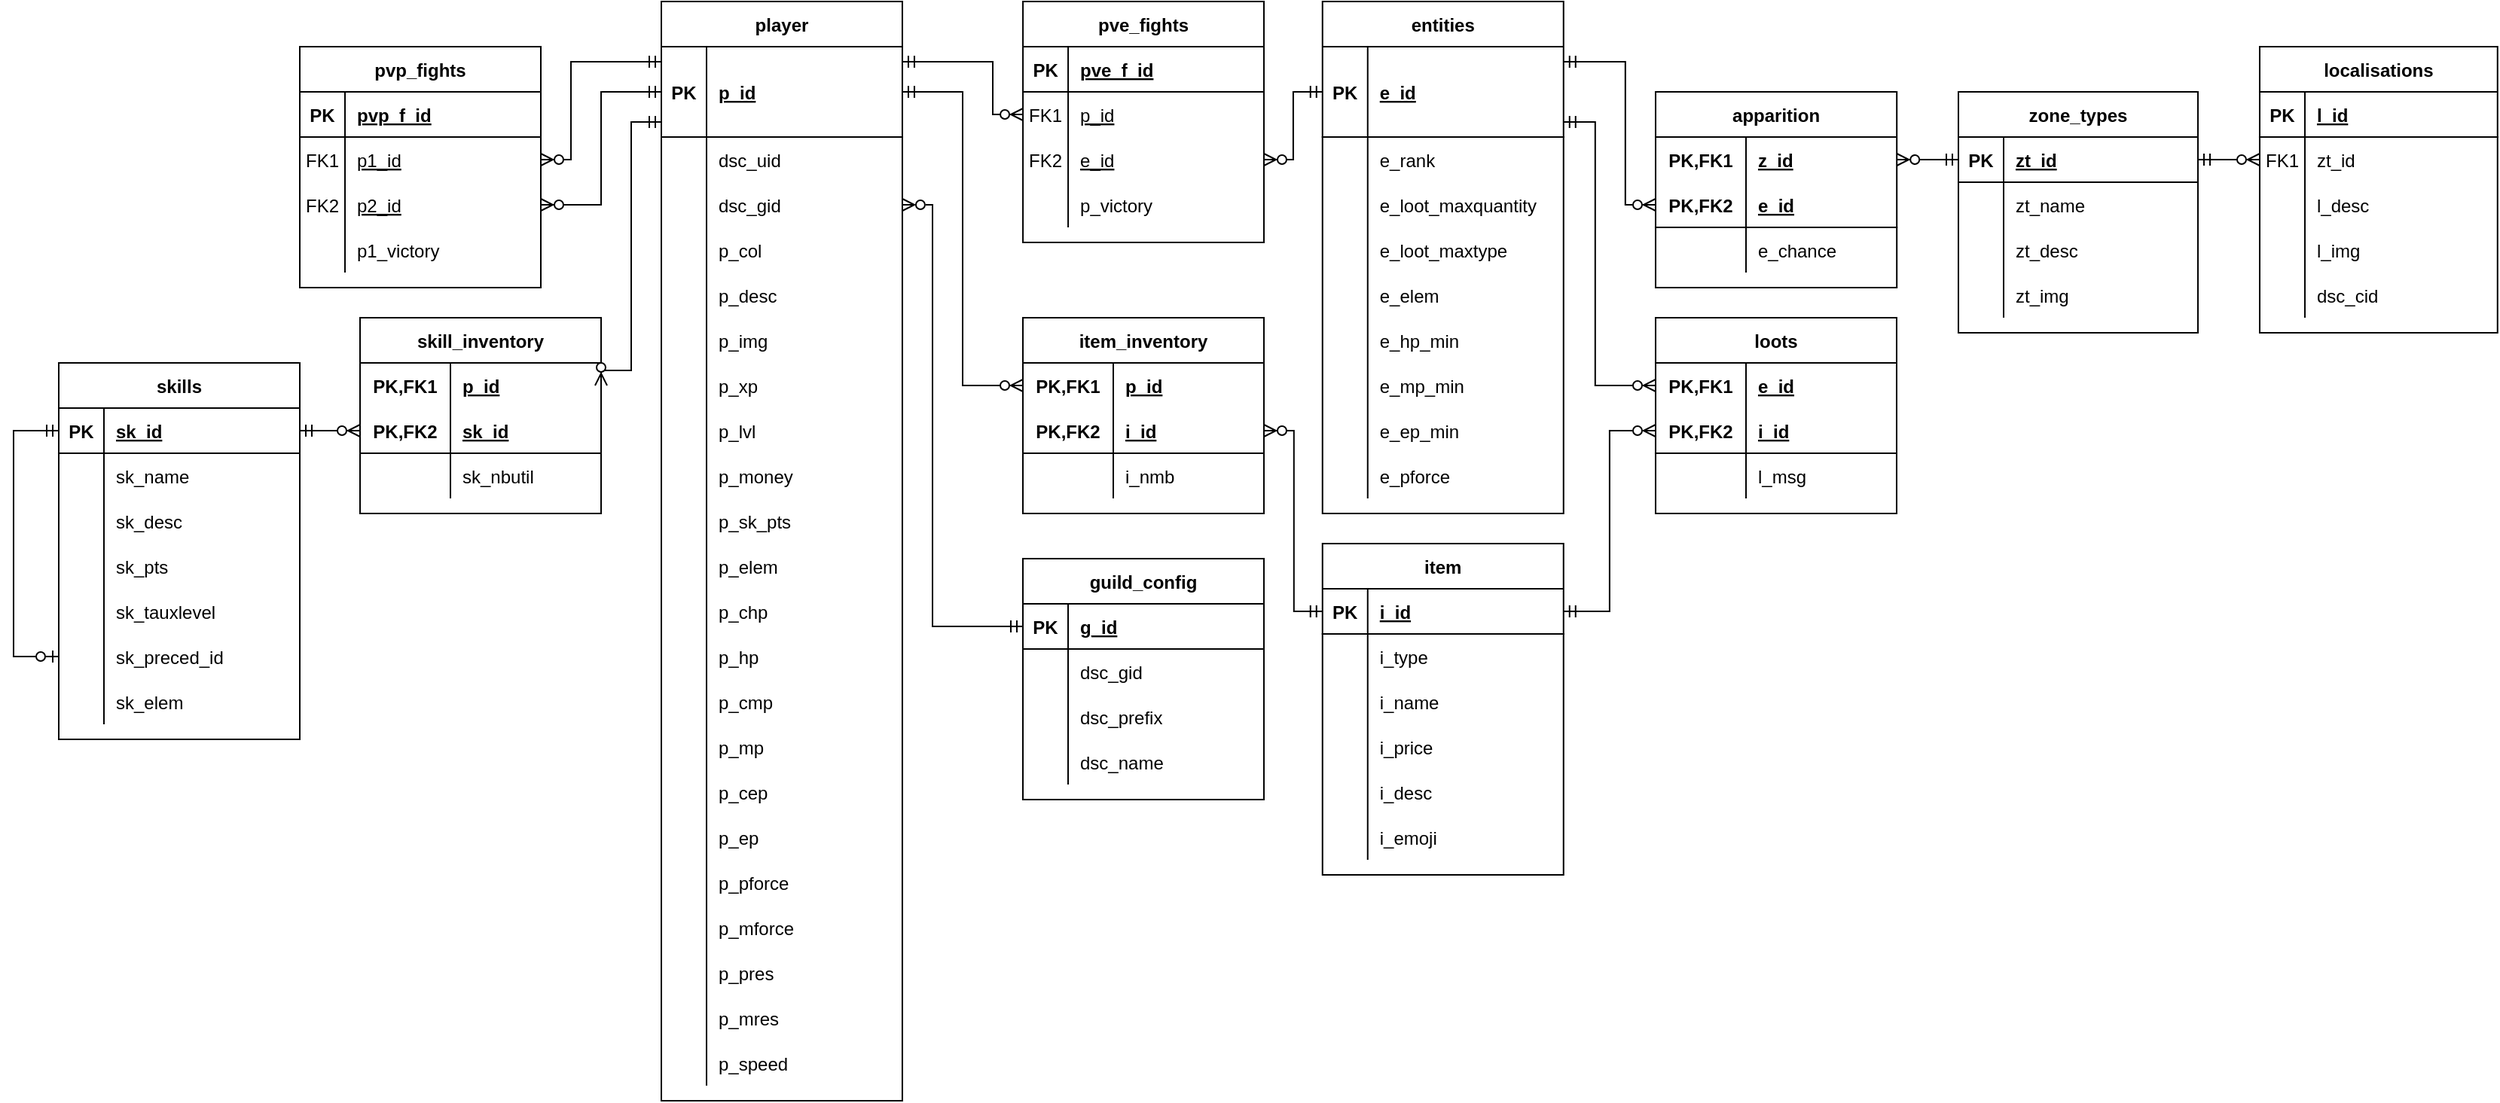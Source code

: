 <mxfile version="16.5.1" type="device"><diagram id="C5RBs43oDa-KdzZeNtuy" name="Page-1"><mxGraphModel dx="2125" dy="801" grid="1" gridSize="10" guides="1" tooltips="1" connect="1" arrows="1" fold="1" page="1" pageScale="1" pageWidth="827" pageHeight="1169" math="0" shadow="0"><root><mxCell id="WIyWlLk6GJQsqaUBKTNV-0"/><mxCell id="WIyWlLk6GJQsqaUBKTNV-1" parent="WIyWlLk6GJQsqaUBKTNV-0"/><mxCell id="Ci4xAU8pY6Szjud7Tsmo-1" value="player" style="shape=table;startSize=30;container=1;collapsible=1;childLayout=tableLayout;fixedRows=1;rowLines=0;fontStyle=1;align=center;resizeLast=1;" parent="WIyWlLk6GJQsqaUBKTNV-1" vertex="1"><mxGeometry x="280.0" y="40" width="159.97" height="730" as="geometry"/></mxCell><mxCell id="IGzFMtmASmQFkVlefXB2-166" value="" style="shape=tableRow;horizontal=0;startSize=0;swimlaneHead=0;swimlaneBody=0;fillColor=none;collapsible=0;dropTarget=0;points=[[0,0.5],[1,0.5]];portConstraint=eastwest;top=0;left=0;right=0;bottom=0;" parent="Ci4xAU8pY6Szjud7Tsmo-1" vertex="1"><mxGeometry y="30" width="159.97" height="20" as="geometry"/></mxCell><mxCell id="IGzFMtmASmQFkVlefXB2-167" value="" style="shape=partialRectangle;connectable=0;fillColor=none;top=0;left=0;bottom=0;right=0;editable=1;overflow=hidden;" parent="IGzFMtmASmQFkVlefXB2-166" vertex="1"><mxGeometry width="30" height="20" as="geometry"><mxRectangle width="30" height="20" as="alternateBounds"/></mxGeometry></mxCell><mxCell id="IGzFMtmASmQFkVlefXB2-168" value="" style="shape=partialRectangle;connectable=0;fillColor=none;top=0;left=0;bottom=0;right=0;align=left;spacingLeft=6;overflow=hidden;" parent="IGzFMtmASmQFkVlefXB2-166" vertex="1"><mxGeometry x="30" width="129.97" height="20" as="geometry"><mxRectangle width="129.97" height="20" as="alternateBounds"/></mxGeometry></mxCell><mxCell id="IGzFMtmASmQFkVlefXB2-169" value="" style="shape=tableRow;horizontal=0;startSize=0;swimlaneHead=0;swimlaneBody=0;fillColor=none;collapsible=0;dropTarget=0;points=[[0,0.5],[1,0.5]];portConstraint=eastwest;top=0;left=0;right=0;bottom=0;" parent="Ci4xAU8pY6Szjud7Tsmo-1" vertex="1"><mxGeometry y="50" width="159.97" height="20" as="geometry"/></mxCell><mxCell id="IGzFMtmASmQFkVlefXB2-170" value="PK" style="shape=partialRectangle;connectable=0;fillColor=none;top=0;left=0;bottom=0;right=0;editable=1;overflow=hidden;fontStyle=1" parent="IGzFMtmASmQFkVlefXB2-169" vertex="1"><mxGeometry width="30" height="20" as="geometry"><mxRectangle width="30" height="20" as="alternateBounds"/></mxGeometry></mxCell><mxCell id="IGzFMtmASmQFkVlefXB2-171" value="p_id" style="shape=partialRectangle;connectable=0;fillColor=none;top=0;left=0;bottom=0;right=0;align=left;spacingLeft=6;overflow=hidden;fontStyle=5" parent="IGzFMtmASmQFkVlefXB2-169" vertex="1"><mxGeometry x="30" width="129.97" height="20" as="geometry"><mxRectangle width="129.97" height="20" as="alternateBounds"/></mxGeometry></mxCell><mxCell id="Ci4xAU8pY6Szjud7Tsmo-2" value="" style="shape=tableRow;horizontal=0;startSize=0;swimlaneHead=0;swimlaneBody=0;fillColor=none;collapsible=0;dropTarget=0;points=[[0,0.5],[1,0.5]];portConstraint=eastwest;top=0;left=0;right=0;bottom=1;" parent="Ci4xAU8pY6Szjud7Tsmo-1" vertex="1"><mxGeometry y="70" width="159.97" height="20" as="geometry"/></mxCell><mxCell id="Ci4xAU8pY6Szjud7Tsmo-3" value="" style="shape=partialRectangle;connectable=0;fillColor=none;top=0;left=0;bottom=0;right=0;fontStyle=1;overflow=hidden;" parent="Ci4xAU8pY6Szjud7Tsmo-2" vertex="1"><mxGeometry width="30" height="20" as="geometry"><mxRectangle width="30" height="20" as="alternateBounds"/></mxGeometry></mxCell><mxCell id="Ci4xAU8pY6Szjud7Tsmo-4" value="" style="shape=partialRectangle;connectable=0;fillColor=none;top=0;left=0;bottom=0;right=0;align=left;spacingLeft=6;fontStyle=5;overflow=hidden;" parent="Ci4xAU8pY6Szjud7Tsmo-2" vertex="1"><mxGeometry x="30" width="129.97" height="20" as="geometry"><mxRectangle width="129.97" height="20" as="alternateBounds"/></mxGeometry></mxCell><mxCell id="Ci4xAU8pY6Szjud7Tsmo-64" value="" style="shape=tableRow;horizontal=0;startSize=0;swimlaneHead=0;swimlaneBody=0;fillColor=none;collapsible=0;dropTarget=0;points=[[0,0.5],[1,0.5]];portConstraint=eastwest;top=0;left=0;right=0;bottom=0;" parent="Ci4xAU8pY6Szjud7Tsmo-1" vertex="1"><mxGeometry y="90" width="159.97" height="30" as="geometry"/></mxCell><mxCell id="Ci4xAU8pY6Szjud7Tsmo-65" value="" style="shape=partialRectangle;connectable=0;fillColor=none;top=0;left=0;bottom=0;right=0;editable=1;overflow=hidden;" parent="Ci4xAU8pY6Szjud7Tsmo-64" vertex="1"><mxGeometry width="30" height="30" as="geometry"><mxRectangle width="30" height="30" as="alternateBounds"/></mxGeometry></mxCell><mxCell id="Ci4xAU8pY6Szjud7Tsmo-66" value="dsc_uid" style="shape=partialRectangle;connectable=0;fillColor=none;top=0;left=0;bottom=0;right=0;align=left;spacingLeft=6;overflow=hidden;" parent="Ci4xAU8pY6Szjud7Tsmo-64" vertex="1"><mxGeometry x="30" width="129.97" height="30" as="geometry"><mxRectangle width="129.97" height="30" as="alternateBounds"/></mxGeometry></mxCell><mxCell id="d-4UnIePrWrBFX3pNYgm-3" value="" style="shape=tableRow;horizontal=0;startSize=0;swimlaneHead=0;swimlaneBody=0;fillColor=none;collapsible=0;dropTarget=0;points=[[0,0.5],[1,0.5]];portConstraint=eastwest;top=0;left=0;right=0;bottom=0;" vertex="1" parent="Ci4xAU8pY6Szjud7Tsmo-1"><mxGeometry y="120" width="159.97" height="30" as="geometry"/></mxCell><mxCell id="d-4UnIePrWrBFX3pNYgm-4" value="" style="shape=partialRectangle;connectable=0;fillColor=none;top=0;left=0;bottom=0;right=0;editable=1;overflow=hidden;" vertex="1" parent="d-4UnIePrWrBFX3pNYgm-3"><mxGeometry width="30" height="30" as="geometry"><mxRectangle width="30" height="30" as="alternateBounds"/></mxGeometry></mxCell><mxCell id="d-4UnIePrWrBFX3pNYgm-5" value="dsc_gid" style="shape=partialRectangle;connectable=0;fillColor=none;top=0;left=0;bottom=0;right=0;align=left;spacingLeft=6;overflow=hidden;" vertex="1" parent="d-4UnIePrWrBFX3pNYgm-3"><mxGeometry x="30" width="129.97" height="30" as="geometry"><mxRectangle width="129.97" height="30" as="alternateBounds"/></mxGeometry></mxCell><mxCell id="Ci4xAU8pY6Szjud7Tsmo-5" value="" style="shape=tableRow;horizontal=0;startSize=0;swimlaneHead=0;swimlaneBody=0;fillColor=none;collapsible=0;dropTarget=0;points=[[0,0.5],[1,0.5]];portConstraint=eastwest;top=0;left=0;right=0;bottom=0;" parent="Ci4xAU8pY6Szjud7Tsmo-1" vertex="1"><mxGeometry y="150" width="159.97" height="30" as="geometry"/></mxCell><mxCell id="Ci4xAU8pY6Szjud7Tsmo-6" value="" style="shape=partialRectangle;connectable=0;fillColor=none;top=0;left=0;bottom=0;right=0;editable=1;overflow=hidden;" parent="Ci4xAU8pY6Szjud7Tsmo-5" vertex="1"><mxGeometry width="30" height="30" as="geometry"><mxRectangle width="30" height="30" as="alternateBounds"/></mxGeometry></mxCell><mxCell id="Ci4xAU8pY6Szjud7Tsmo-7" value="p_col" style="shape=partialRectangle;connectable=0;fillColor=none;top=0;left=0;bottom=0;right=0;align=left;spacingLeft=6;overflow=hidden;" parent="Ci4xAU8pY6Szjud7Tsmo-5" vertex="1"><mxGeometry x="30" width="129.97" height="30" as="geometry"><mxRectangle width="129.97" height="30" as="alternateBounds"/></mxGeometry></mxCell><mxCell id="x363ttq-7rlxmUzGTQuQ-10" value="" style="shape=tableRow;horizontal=0;startSize=0;swimlaneHead=0;swimlaneBody=0;fillColor=none;collapsible=0;dropTarget=0;points=[[0,0.5],[1,0.5]];portConstraint=eastwest;top=0;left=0;right=0;bottom=0;" parent="Ci4xAU8pY6Szjud7Tsmo-1" vertex="1"><mxGeometry y="180" width="159.97" height="30" as="geometry"/></mxCell><mxCell id="x363ttq-7rlxmUzGTQuQ-11" value="" style="shape=partialRectangle;connectable=0;fillColor=none;top=0;left=0;bottom=0;right=0;editable=1;overflow=hidden;" parent="x363ttq-7rlxmUzGTQuQ-10" vertex="1"><mxGeometry width="30" height="30" as="geometry"><mxRectangle width="30" height="30" as="alternateBounds"/></mxGeometry></mxCell><mxCell id="x363ttq-7rlxmUzGTQuQ-12" value="p_desc" style="shape=partialRectangle;connectable=0;fillColor=none;top=0;left=0;bottom=0;right=0;align=left;spacingLeft=6;overflow=hidden;" parent="x363ttq-7rlxmUzGTQuQ-10" vertex="1"><mxGeometry x="30" width="129.97" height="30" as="geometry"><mxRectangle width="129.97" height="30" as="alternateBounds"/></mxGeometry></mxCell><mxCell id="x363ttq-7rlxmUzGTQuQ-13" value="" style="shape=tableRow;horizontal=0;startSize=0;swimlaneHead=0;swimlaneBody=0;fillColor=none;collapsible=0;dropTarget=0;points=[[0,0.5],[1,0.5]];portConstraint=eastwest;top=0;left=0;right=0;bottom=0;" parent="Ci4xAU8pY6Szjud7Tsmo-1" vertex="1"><mxGeometry y="210" width="159.97" height="30" as="geometry"/></mxCell><mxCell id="x363ttq-7rlxmUzGTQuQ-14" value="" style="shape=partialRectangle;connectable=0;fillColor=none;top=0;left=0;bottom=0;right=0;editable=1;overflow=hidden;" parent="x363ttq-7rlxmUzGTQuQ-13" vertex="1"><mxGeometry width="30" height="30" as="geometry"><mxRectangle width="30" height="30" as="alternateBounds"/></mxGeometry></mxCell><mxCell id="x363ttq-7rlxmUzGTQuQ-15" value="p_img" style="shape=partialRectangle;connectable=0;fillColor=none;top=0;left=0;bottom=0;right=0;align=left;spacingLeft=6;overflow=hidden;" parent="x363ttq-7rlxmUzGTQuQ-13" vertex="1"><mxGeometry x="30" width="129.97" height="30" as="geometry"><mxRectangle width="129.97" height="30" as="alternateBounds"/></mxGeometry></mxCell><mxCell id="Ci4xAU8pY6Szjud7Tsmo-98" value="" style="shape=tableRow;horizontal=0;startSize=0;swimlaneHead=0;swimlaneBody=0;fillColor=none;collapsible=0;dropTarget=0;points=[[0,0.5],[1,0.5]];portConstraint=eastwest;top=0;left=0;right=0;bottom=0;" parent="Ci4xAU8pY6Szjud7Tsmo-1" vertex="1"><mxGeometry y="240" width="159.97" height="30" as="geometry"/></mxCell><mxCell id="Ci4xAU8pY6Szjud7Tsmo-99" value="" style="shape=partialRectangle;connectable=0;fillColor=none;top=0;left=0;bottom=0;right=0;editable=1;overflow=hidden;" parent="Ci4xAU8pY6Szjud7Tsmo-98" vertex="1"><mxGeometry width="30" height="30" as="geometry"><mxRectangle width="30" height="30" as="alternateBounds"/></mxGeometry></mxCell><mxCell id="Ci4xAU8pY6Szjud7Tsmo-100" value="p_xp" style="shape=partialRectangle;connectable=0;fillColor=none;top=0;left=0;bottom=0;right=0;align=left;spacingLeft=6;overflow=hidden;" parent="Ci4xAU8pY6Szjud7Tsmo-98" vertex="1"><mxGeometry x="30" width="129.97" height="30" as="geometry"><mxRectangle width="129.97" height="30" as="alternateBounds"/></mxGeometry></mxCell><mxCell id="Ci4xAU8pY6Szjud7Tsmo-104" value="" style="shape=tableRow;horizontal=0;startSize=0;swimlaneHead=0;swimlaneBody=0;fillColor=none;collapsible=0;dropTarget=0;points=[[0,0.5],[1,0.5]];portConstraint=eastwest;top=0;left=0;right=0;bottom=0;" parent="Ci4xAU8pY6Szjud7Tsmo-1" vertex="1"><mxGeometry y="270" width="159.97" height="30" as="geometry"/></mxCell><mxCell id="Ci4xAU8pY6Szjud7Tsmo-105" value="" style="shape=partialRectangle;connectable=0;fillColor=none;top=0;left=0;bottom=0;right=0;editable=1;overflow=hidden;" parent="Ci4xAU8pY6Szjud7Tsmo-104" vertex="1"><mxGeometry width="30" height="30" as="geometry"><mxRectangle width="30" height="30" as="alternateBounds"/></mxGeometry></mxCell><mxCell id="Ci4xAU8pY6Szjud7Tsmo-106" value="p_lvl" style="shape=partialRectangle;connectable=0;fillColor=none;top=0;left=0;bottom=0;right=0;align=left;spacingLeft=6;overflow=hidden;" parent="Ci4xAU8pY6Szjud7Tsmo-104" vertex="1"><mxGeometry x="30" width="129.97" height="30" as="geometry"><mxRectangle width="129.97" height="30" as="alternateBounds"/></mxGeometry></mxCell><mxCell id="x363ttq-7rlxmUzGTQuQ-185" value="" style="shape=tableRow;horizontal=0;startSize=0;swimlaneHead=0;swimlaneBody=0;fillColor=none;collapsible=0;dropTarget=0;points=[[0,0.5],[1,0.5]];portConstraint=eastwest;top=0;left=0;right=0;bottom=0;" parent="Ci4xAU8pY6Szjud7Tsmo-1" vertex="1"><mxGeometry y="300" width="159.97" height="30" as="geometry"/></mxCell><mxCell id="x363ttq-7rlxmUzGTQuQ-186" value="" style="shape=partialRectangle;connectable=0;fillColor=none;top=0;left=0;bottom=0;right=0;editable=1;overflow=hidden;" parent="x363ttq-7rlxmUzGTQuQ-185" vertex="1"><mxGeometry width="30" height="30" as="geometry"><mxRectangle width="30" height="30" as="alternateBounds"/></mxGeometry></mxCell><mxCell id="x363ttq-7rlxmUzGTQuQ-187" value="p_money" style="shape=partialRectangle;connectable=0;fillColor=none;top=0;left=0;bottom=0;right=0;align=left;spacingLeft=6;overflow=hidden;" parent="x363ttq-7rlxmUzGTQuQ-185" vertex="1"><mxGeometry x="30" width="129.97" height="30" as="geometry"><mxRectangle width="129.97" height="30" as="alternateBounds"/></mxGeometry></mxCell><mxCell id="Ci4xAU8pY6Szjud7Tsmo-107" value="" style="shape=tableRow;horizontal=0;startSize=0;swimlaneHead=0;swimlaneBody=0;fillColor=none;collapsible=0;dropTarget=0;points=[[0,0.5],[1,0.5]];portConstraint=eastwest;top=0;left=0;right=0;bottom=0;" parent="Ci4xAU8pY6Szjud7Tsmo-1" vertex="1"><mxGeometry y="330" width="159.97" height="30" as="geometry"/></mxCell><mxCell id="Ci4xAU8pY6Szjud7Tsmo-108" value="" style="shape=partialRectangle;connectable=0;fillColor=none;top=0;left=0;bottom=0;right=0;editable=1;overflow=hidden;" parent="Ci4xAU8pY6Szjud7Tsmo-107" vertex="1"><mxGeometry width="30" height="30" as="geometry"><mxRectangle width="30" height="30" as="alternateBounds"/></mxGeometry></mxCell><mxCell id="Ci4xAU8pY6Szjud7Tsmo-109" value="p_sk_pts" style="shape=partialRectangle;connectable=0;fillColor=none;top=0;left=0;bottom=0;right=0;align=left;spacingLeft=6;overflow=hidden;" parent="Ci4xAU8pY6Szjud7Tsmo-107" vertex="1"><mxGeometry x="30" width="129.97" height="30" as="geometry"><mxRectangle width="129.97" height="30" as="alternateBounds"/></mxGeometry></mxCell><mxCell id="x363ttq-7rlxmUzGTQuQ-7" value="" style="shape=tableRow;horizontal=0;startSize=0;swimlaneHead=0;swimlaneBody=0;fillColor=none;collapsible=0;dropTarget=0;points=[[0,0.5],[1,0.5]];portConstraint=eastwest;top=0;left=0;right=0;bottom=0;" parent="Ci4xAU8pY6Szjud7Tsmo-1" vertex="1"><mxGeometry y="360" width="159.97" height="30" as="geometry"/></mxCell><mxCell id="x363ttq-7rlxmUzGTQuQ-8" value="" style="shape=partialRectangle;connectable=0;fillColor=none;top=0;left=0;bottom=0;right=0;editable=1;overflow=hidden;" parent="x363ttq-7rlxmUzGTQuQ-7" vertex="1"><mxGeometry width="30" height="30" as="geometry"><mxRectangle width="30" height="30" as="alternateBounds"/></mxGeometry></mxCell><mxCell id="x363ttq-7rlxmUzGTQuQ-9" value="p_elem" style="shape=partialRectangle;connectable=0;fillColor=none;top=0;left=0;bottom=0;right=0;align=left;spacingLeft=6;overflow=hidden;" parent="x363ttq-7rlxmUzGTQuQ-7" vertex="1"><mxGeometry x="30" width="129.97" height="30" as="geometry"><mxRectangle width="129.97" height="30" as="alternateBounds"/></mxGeometry></mxCell><mxCell id="IGzFMtmASmQFkVlefXB2-186" value="" style="shape=tableRow;horizontal=0;startSize=0;swimlaneHead=0;swimlaneBody=0;fillColor=none;collapsible=0;dropTarget=0;points=[[0,0.5],[1,0.5]];portConstraint=eastwest;top=0;left=0;right=0;bottom=0;" parent="Ci4xAU8pY6Szjud7Tsmo-1" vertex="1"><mxGeometry y="390" width="159.97" height="30" as="geometry"/></mxCell><mxCell id="IGzFMtmASmQFkVlefXB2-187" value="" style="shape=partialRectangle;connectable=0;fillColor=none;top=0;left=0;bottom=0;right=0;editable=1;overflow=hidden;" parent="IGzFMtmASmQFkVlefXB2-186" vertex="1"><mxGeometry width="30" height="30" as="geometry"><mxRectangle width="30" height="30" as="alternateBounds"/></mxGeometry></mxCell><mxCell id="IGzFMtmASmQFkVlefXB2-188" value="p_chp" style="shape=partialRectangle;connectable=0;fillColor=none;top=0;left=0;bottom=0;right=0;align=left;spacingLeft=6;overflow=hidden;" parent="IGzFMtmASmQFkVlefXB2-186" vertex="1"><mxGeometry x="30" width="129.97" height="30" as="geometry"><mxRectangle width="129.97" height="30" as="alternateBounds"/></mxGeometry></mxCell><mxCell id="x363ttq-7rlxmUzGTQuQ-16" value="" style="shape=tableRow;horizontal=0;startSize=0;swimlaneHead=0;swimlaneBody=0;fillColor=none;collapsible=0;dropTarget=0;points=[[0,0.5],[1,0.5]];portConstraint=eastwest;top=0;left=0;right=0;bottom=0;" parent="Ci4xAU8pY6Szjud7Tsmo-1" vertex="1"><mxGeometry y="420" width="159.97" height="30" as="geometry"/></mxCell><mxCell id="x363ttq-7rlxmUzGTQuQ-17" value="" style="shape=partialRectangle;connectable=0;fillColor=none;top=0;left=0;bottom=0;right=0;editable=1;overflow=hidden;" parent="x363ttq-7rlxmUzGTQuQ-16" vertex="1"><mxGeometry width="30" height="30" as="geometry"><mxRectangle width="30" height="30" as="alternateBounds"/></mxGeometry></mxCell><mxCell id="x363ttq-7rlxmUzGTQuQ-18" value="p_hp" style="shape=partialRectangle;connectable=0;fillColor=none;top=0;left=0;bottom=0;right=0;align=left;spacingLeft=6;overflow=hidden;" parent="x363ttq-7rlxmUzGTQuQ-16" vertex="1"><mxGeometry x="30" width="129.97" height="30" as="geometry"><mxRectangle width="129.97" height="30" as="alternateBounds"/></mxGeometry></mxCell><mxCell id="IGzFMtmASmQFkVlefXB2-192" value="" style="shape=tableRow;horizontal=0;startSize=0;swimlaneHead=0;swimlaneBody=0;fillColor=none;collapsible=0;dropTarget=0;points=[[0,0.5],[1,0.5]];portConstraint=eastwest;top=0;left=0;right=0;bottom=0;" parent="Ci4xAU8pY6Szjud7Tsmo-1" vertex="1"><mxGeometry y="450" width="159.97" height="30" as="geometry"/></mxCell><mxCell id="IGzFMtmASmQFkVlefXB2-193" value="" style="shape=partialRectangle;connectable=0;fillColor=none;top=0;left=0;bottom=0;right=0;editable=1;overflow=hidden;" parent="IGzFMtmASmQFkVlefXB2-192" vertex="1"><mxGeometry width="30" height="30" as="geometry"><mxRectangle width="30" height="30" as="alternateBounds"/></mxGeometry></mxCell><mxCell id="IGzFMtmASmQFkVlefXB2-194" value="p_cmp" style="shape=partialRectangle;connectable=0;fillColor=none;top=0;left=0;bottom=0;right=0;align=left;spacingLeft=6;overflow=hidden;" parent="IGzFMtmASmQFkVlefXB2-192" vertex="1"><mxGeometry x="30" width="129.97" height="30" as="geometry"><mxRectangle width="129.97" height="30" as="alternateBounds"/></mxGeometry></mxCell><mxCell id="x363ttq-7rlxmUzGTQuQ-19" value="" style="shape=tableRow;horizontal=0;startSize=0;swimlaneHead=0;swimlaneBody=0;fillColor=none;collapsible=0;dropTarget=0;points=[[0,0.5],[1,0.5]];portConstraint=eastwest;top=0;left=0;right=0;bottom=0;" parent="Ci4xAU8pY6Szjud7Tsmo-1" vertex="1"><mxGeometry y="480" width="159.97" height="30" as="geometry"/></mxCell><mxCell id="x363ttq-7rlxmUzGTQuQ-20" value="" style="shape=partialRectangle;connectable=0;fillColor=none;top=0;left=0;bottom=0;right=0;editable=1;overflow=hidden;" parent="x363ttq-7rlxmUzGTQuQ-19" vertex="1"><mxGeometry width="30" height="30" as="geometry"><mxRectangle width="30" height="30" as="alternateBounds"/></mxGeometry></mxCell><mxCell id="x363ttq-7rlxmUzGTQuQ-21" value="p_mp" style="shape=partialRectangle;connectable=0;fillColor=none;top=0;left=0;bottom=0;right=0;align=left;spacingLeft=6;overflow=hidden;" parent="x363ttq-7rlxmUzGTQuQ-19" vertex="1"><mxGeometry x="30" width="129.97" height="30" as="geometry"><mxRectangle width="129.97" height="30" as="alternateBounds"/></mxGeometry></mxCell><mxCell id="IGzFMtmASmQFkVlefXB2-198" value="" style="shape=tableRow;horizontal=0;startSize=0;swimlaneHead=0;swimlaneBody=0;fillColor=none;collapsible=0;dropTarget=0;points=[[0,0.5],[1,0.5]];portConstraint=eastwest;top=0;left=0;right=0;bottom=0;" parent="Ci4xAU8pY6Szjud7Tsmo-1" vertex="1"><mxGeometry y="510" width="159.97" height="30" as="geometry"/></mxCell><mxCell id="IGzFMtmASmQFkVlefXB2-199" value="" style="shape=partialRectangle;connectable=0;fillColor=none;top=0;left=0;bottom=0;right=0;editable=1;overflow=hidden;" parent="IGzFMtmASmQFkVlefXB2-198" vertex="1"><mxGeometry width="30" height="30" as="geometry"><mxRectangle width="30" height="30" as="alternateBounds"/></mxGeometry></mxCell><mxCell id="IGzFMtmASmQFkVlefXB2-200" value="p_cep" style="shape=partialRectangle;connectable=0;fillColor=none;top=0;left=0;bottom=0;right=0;align=left;spacingLeft=6;overflow=hidden;" parent="IGzFMtmASmQFkVlefXB2-198" vertex="1"><mxGeometry x="30" width="129.97" height="30" as="geometry"><mxRectangle width="129.97" height="30" as="alternateBounds"/></mxGeometry></mxCell><mxCell id="x363ttq-7rlxmUzGTQuQ-22" value="" style="shape=tableRow;horizontal=0;startSize=0;swimlaneHead=0;swimlaneBody=0;fillColor=none;collapsible=0;dropTarget=0;points=[[0,0.5],[1,0.5]];portConstraint=eastwest;top=0;left=0;right=0;bottom=0;" parent="Ci4xAU8pY6Szjud7Tsmo-1" vertex="1"><mxGeometry y="540" width="159.97" height="30" as="geometry"/></mxCell><mxCell id="x363ttq-7rlxmUzGTQuQ-23" value="" style="shape=partialRectangle;connectable=0;fillColor=none;top=0;left=0;bottom=0;right=0;editable=1;overflow=hidden;" parent="x363ttq-7rlxmUzGTQuQ-22" vertex="1"><mxGeometry width="30" height="30" as="geometry"><mxRectangle width="30" height="30" as="alternateBounds"/></mxGeometry></mxCell><mxCell id="x363ttq-7rlxmUzGTQuQ-24" value="p_ep" style="shape=partialRectangle;connectable=0;fillColor=none;top=0;left=0;bottom=0;right=0;align=left;spacingLeft=6;overflow=hidden;" parent="x363ttq-7rlxmUzGTQuQ-22" vertex="1"><mxGeometry x="30" width="129.97" height="30" as="geometry"><mxRectangle width="129.97" height="30" as="alternateBounds"/></mxGeometry></mxCell><mxCell id="x363ttq-7rlxmUzGTQuQ-25" value="" style="shape=tableRow;horizontal=0;startSize=0;swimlaneHead=0;swimlaneBody=0;fillColor=none;collapsible=0;dropTarget=0;points=[[0,0.5],[1,0.5]];portConstraint=eastwest;top=0;left=0;right=0;bottom=0;" parent="Ci4xAU8pY6Szjud7Tsmo-1" vertex="1"><mxGeometry y="570" width="159.97" height="30" as="geometry"/></mxCell><mxCell id="x363ttq-7rlxmUzGTQuQ-26" value="" style="shape=partialRectangle;connectable=0;fillColor=none;top=0;left=0;bottom=0;right=0;editable=1;overflow=hidden;" parent="x363ttq-7rlxmUzGTQuQ-25" vertex="1"><mxGeometry width="30" height="30" as="geometry"><mxRectangle width="30" height="30" as="alternateBounds"/></mxGeometry></mxCell><mxCell id="x363ttq-7rlxmUzGTQuQ-27" value="p_pforce" style="shape=partialRectangle;connectable=0;fillColor=none;top=0;left=0;bottom=0;right=0;align=left;spacingLeft=6;overflow=hidden;" parent="x363ttq-7rlxmUzGTQuQ-25" vertex="1"><mxGeometry x="30" width="129.97" height="30" as="geometry"><mxRectangle width="129.97" height="30" as="alternateBounds"/></mxGeometry></mxCell><mxCell id="x363ttq-7rlxmUzGTQuQ-28" value="" style="shape=tableRow;horizontal=0;startSize=0;swimlaneHead=0;swimlaneBody=0;fillColor=none;collapsible=0;dropTarget=0;points=[[0,0.5],[1,0.5]];portConstraint=eastwest;top=0;left=0;right=0;bottom=0;" parent="Ci4xAU8pY6Szjud7Tsmo-1" vertex="1"><mxGeometry y="600" width="159.97" height="30" as="geometry"/></mxCell><mxCell id="x363ttq-7rlxmUzGTQuQ-29" value="" style="shape=partialRectangle;connectable=0;fillColor=none;top=0;left=0;bottom=0;right=0;editable=1;overflow=hidden;" parent="x363ttq-7rlxmUzGTQuQ-28" vertex="1"><mxGeometry width="30" height="30" as="geometry"><mxRectangle width="30" height="30" as="alternateBounds"/></mxGeometry></mxCell><mxCell id="x363ttq-7rlxmUzGTQuQ-30" value="p_mforce" style="shape=partialRectangle;connectable=0;fillColor=none;top=0;left=0;bottom=0;right=0;align=left;spacingLeft=6;overflow=hidden;" parent="x363ttq-7rlxmUzGTQuQ-28" vertex="1"><mxGeometry x="30" width="129.97" height="30" as="geometry"><mxRectangle width="129.97" height="30" as="alternateBounds"/></mxGeometry></mxCell><mxCell id="x363ttq-7rlxmUzGTQuQ-31" value="" style="shape=tableRow;horizontal=0;startSize=0;swimlaneHead=0;swimlaneBody=0;fillColor=none;collapsible=0;dropTarget=0;points=[[0,0.5],[1,0.5]];portConstraint=eastwest;top=0;left=0;right=0;bottom=0;" parent="Ci4xAU8pY6Szjud7Tsmo-1" vertex="1"><mxGeometry y="630" width="159.97" height="30" as="geometry"/></mxCell><mxCell id="x363ttq-7rlxmUzGTQuQ-32" value="" style="shape=partialRectangle;connectable=0;fillColor=none;top=0;left=0;bottom=0;right=0;editable=1;overflow=hidden;" parent="x363ttq-7rlxmUzGTQuQ-31" vertex="1"><mxGeometry width="30" height="30" as="geometry"><mxRectangle width="30" height="30" as="alternateBounds"/></mxGeometry></mxCell><mxCell id="x363ttq-7rlxmUzGTQuQ-33" value="p_pres" style="shape=partialRectangle;connectable=0;fillColor=none;top=0;left=0;bottom=0;right=0;align=left;spacingLeft=6;overflow=hidden;" parent="x363ttq-7rlxmUzGTQuQ-31" vertex="1"><mxGeometry x="30" width="129.97" height="30" as="geometry"><mxRectangle width="129.97" height="30" as="alternateBounds"/></mxGeometry></mxCell><mxCell id="x363ttq-7rlxmUzGTQuQ-34" value="" style="shape=tableRow;horizontal=0;startSize=0;swimlaneHead=0;swimlaneBody=0;fillColor=none;collapsible=0;dropTarget=0;points=[[0,0.5],[1,0.5]];portConstraint=eastwest;top=0;left=0;right=0;bottom=0;" parent="Ci4xAU8pY6Szjud7Tsmo-1" vertex="1"><mxGeometry y="660" width="159.97" height="30" as="geometry"/></mxCell><mxCell id="x363ttq-7rlxmUzGTQuQ-35" value="" style="shape=partialRectangle;connectable=0;fillColor=none;top=0;left=0;bottom=0;right=0;editable=1;overflow=hidden;" parent="x363ttq-7rlxmUzGTQuQ-34" vertex="1"><mxGeometry width="30" height="30" as="geometry"><mxRectangle width="30" height="30" as="alternateBounds"/></mxGeometry></mxCell><mxCell id="x363ttq-7rlxmUzGTQuQ-36" value="p_mres" style="shape=partialRectangle;connectable=0;fillColor=none;top=0;left=0;bottom=0;right=0;align=left;spacingLeft=6;overflow=hidden;" parent="x363ttq-7rlxmUzGTQuQ-34" vertex="1"><mxGeometry x="30" width="129.97" height="30" as="geometry"><mxRectangle width="129.97" height="30" as="alternateBounds"/></mxGeometry></mxCell><mxCell id="x363ttq-7rlxmUzGTQuQ-43" value="" style="shape=tableRow;horizontal=0;startSize=0;swimlaneHead=0;swimlaneBody=0;fillColor=none;collapsible=0;dropTarget=0;points=[[0,0.5],[1,0.5]];portConstraint=eastwest;top=0;left=0;right=0;bottom=0;" parent="Ci4xAU8pY6Szjud7Tsmo-1" vertex="1"><mxGeometry y="690" width="159.97" height="30" as="geometry"/></mxCell><mxCell id="x363ttq-7rlxmUzGTQuQ-44" value="" style="shape=partialRectangle;connectable=0;fillColor=none;top=0;left=0;bottom=0;right=0;editable=1;overflow=hidden;" parent="x363ttq-7rlxmUzGTQuQ-43" vertex="1"><mxGeometry width="30" height="30" as="geometry"><mxRectangle width="30" height="30" as="alternateBounds"/></mxGeometry></mxCell><mxCell id="x363ttq-7rlxmUzGTQuQ-45" value="p_speed" style="shape=partialRectangle;connectable=0;fillColor=none;top=0;left=0;bottom=0;right=0;align=left;spacingLeft=6;overflow=hidden;" parent="x363ttq-7rlxmUzGTQuQ-43" vertex="1"><mxGeometry x="30" width="129.97" height="30" as="geometry"><mxRectangle width="129.97" height="30" as="alternateBounds"/></mxGeometry></mxCell><mxCell id="Ci4xAU8pY6Szjud7Tsmo-14" value="item" style="shape=table;startSize=30;container=1;collapsible=1;childLayout=tableLayout;fixedRows=1;rowLines=0;fontStyle=1;align=center;resizeLast=1;" parent="WIyWlLk6GJQsqaUBKTNV-1" vertex="1"><mxGeometry x="718.88" y="400" width="160" height="220" as="geometry"/></mxCell><mxCell id="Ci4xAU8pY6Szjud7Tsmo-15" value="" style="shape=tableRow;horizontal=0;startSize=0;swimlaneHead=0;swimlaneBody=0;fillColor=none;collapsible=0;dropTarget=0;points=[[0,0.5],[1,0.5]];portConstraint=eastwest;top=0;left=0;right=0;bottom=1;" parent="Ci4xAU8pY6Szjud7Tsmo-14" vertex="1"><mxGeometry y="30" width="160" height="30" as="geometry"/></mxCell><mxCell id="Ci4xAU8pY6Szjud7Tsmo-16" value="PK" style="shape=partialRectangle;connectable=0;fillColor=none;top=0;left=0;bottom=0;right=0;fontStyle=1;overflow=hidden;" parent="Ci4xAU8pY6Szjud7Tsmo-15" vertex="1"><mxGeometry width="30" height="30" as="geometry"><mxRectangle width="30" height="30" as="alternateBounds"/></mxGeometry></mxCell><mxCell id="Ci4xAU8pY6Szjud7Tsmo-17" value="i_id" style="shape=partialRectangle;connectable=0;fillColor=none;top=0;left=0;bottom=0;right=0;align=left;spacingLeft=6;fontStyle=5;overflow=hidden;" parent="Ci4xAU8pY6Szjud7Tsmo-15" vertex="1"><mxGeometry x="30" width="130" height="30" as="geometry"><mxRectangle width="130" height="30" as="alternateBounds"/></mxGeometry></mxCell><mxCell id="IGzFMtmASmQFkVlefXB2-29" value="" style="shape=tableRow;horizontal=0;startSize=0;swimlaneHead=0;swimlaneBody=0;fillColor=none;collapsible=0;dropTarget=0;points=[[0,0.5],[1,0.5]];portConstraint=eastwest;top=0;left=0;right=0;bottom=0;" parent="Ci4xAU8pY6Szjud7Tsmo-14" vertex="1"><mxGeometry y="60" width="160" height="30" as="geometry"/></mxCell><mxCell id="IGzFMtmASmQFkVlefXB2-30" value="" style="shape=partialRectangle;connectable=0;fillColor=none;top=0;left=0;bottom=0;right=0;editable=1;overflow=hidden;" parent="IGzFMtmASmQFkVlefXB2-29" vertex="1"><mxGeometry width="30" height="30" as="geometry"><mxRectangle width="30" height="30" as="alternateBounds"/></mxGeometry></mxCell><mxCell id="IGzFMtmASmQFkVlefXB2-31" value="i_type" style="shape=partialRectangle;connectable=0;fillColor=none;top=0;left=0;bottom=0;right=0;align=left;spacingLeft=6;overflow=hidden;" parent="IGzFMtmASmQFkVlefXB2-29" vertex="1"><mxGeometry x="30" width="130" height="30" as="geometry"><mxRectangle width="130" height="30" as="alternateBounds"/></mxGeometry></mxCell><mxCell id="x363ttq-7rlxmUzGTQuQ-85" value="" style="shape=tableRow;horizontal=0;startSize=0;swimlaneHead=0;swimlaneBody=0;fillColor=none;collapsible=0;dropTarget=0;points=[[0,0.5],[1,0.5]];portConstraint=eastwest;top=0;left=0;right=0;bottom=0;" parent="Ci4xAU8pY6Szjud7Tsmo-14" vertex="1"><mxGeometry y="90" width="160" height="30" as="geometry"/></mxCell><mxCell id="x363ttq-7rlxmUzGTQuQ-86" value="" style="shape=partialRectangle;connectable=0;fillColor=none;top=0;left=0;bottom=0;right=0;editable=1;overflow=hidden;" parent="x363ttq-7rlxmUzGTQuQ-85" vertex="1"><mxGeometry width="30" height="30" as="geometry"><mxRectangle width="30" height="30" as="alternateBounds"/></mxGeometry></mxCell><mxCell id="x363ttq-7rlxmUzGTQuQ-87" value="i_name" style="shape=partialRectangle;connectable=0;fillColor=none;top=0;left=0;bottom=0;right=0;align=left;spacingLeft=6;overflow=hidden;" parent="x363ttq-7rlxmUzGTQuQ-85" vertex="1"><mxGeometry x="30" width="130" height="30" as="geometry"><mxRectangle width="130" height="30" as="alternateBounds"/></mxGeometry></mxCell><mxCell id="x363ttq-7rlxmUzGTQuQ-160" value="" style="shape=tableRow;horizontal=0;startSize=0;swimlaneHead=0;swimlaneBody=0;fillColor=none;collapsible=0;dropTarget=0;points=[[0,0.5],[1,0.5]];portConstraint=eastwest;top=0;left=0;right=0;bottom=0;" parent="Ci4xAU8pY6Szjud7Tsmo-14" vertex="1"><mxGeometry y="120" width="160" height="30" as="geometry"/></mxCell><mxCell id="x363ttq-7rlxmUzGTQuQ-161" value="" style="shape=partialRectangle;connectable=0;fillColor=none;top=0;left=0;bottom=0;right=0;editable=1;overflow=hidden;" parent="x363ttq-7rlxmUzGTQuQ-160" vertex="1"><mxGeometry width="30" height="30" as="geometry"><mxRectangle width="30" height="30" as="alternateBounds"/></mxGeometry></mxCell><mxCell id="x363ttq-7rlxmUzGTQuQ-162" value="i_price" style="shape=partialRectangle;connectable=0;fillColor=none;top=0;left=0;bottom=0;right=0;align=left;spacingLeft=6;overflow=hidden;" parent="x363ttq-7rlxmUzGTQuQ-160" vertex="1"><mxGeometry x="30" width="130" height="30" as="geometry"><mxRectangle width="130" height="30" as="alternateBounds"/></mxGeometry></mxCell><mxCell id="x363ttq-7rlxmUzGTQuQ-91" value="" style="shape=tableRow;horizontal=0;startSize=0;swimlaneHead=0;swimlaneBody=0;fillColor=none;collapsible=0;dropTarget=0;points=[[0,0.5],[1,0.5]];portConstraint=eastwest;top=0;left=0;right=0;bottom=0;" parent="Ci4xAU8pY6Szjud7Tsmo-14" vertex="1"><mxGeometry y="150" width="160" height="30" as="geometry"/></mxCell><mxCell id="x363ttq-7rlxmUzGTQuQ-92" value="" style="shape=partialRectangle;connectable=0;fillColor=none;top=0;left=0;bottom=0;right=0;editable=1;overflow=hidden;" parent="x363ttq-7rlxmUzGTQuQ-91" vertex="1"><mxGeometry width="30" height="30" as="geometry"><mxRectangle width="30" height="30" as="alternateBounds"/></mxGeometry></mxCell><mxCell id="x363ttq-7rlxmUzGTQuQ-93" value="i_desc" style="shape=partialRectangle;connectable=0;fillColor=none;top=0;left=0;bottom=0;right=0;align=left;spacingLeft=6;overflow=hidden;" parent="x363ttq-7rlxmUzGTQuQ-91" vertex="1"><mxGeometry x="30" width="130" height="30" as="geometry"><mxRectangle width="130" height="30" as="alternateBounds"/></mxGeometry></mxCell><mxCell id="x363ttq-7rlxmUzGTQuQ-94" value="" style="shape=tableRow;horizontal=0;startSize=0;swimlaneHead=0;swimlaneBody=0;fillColor=none;collapsible=0;dropTarget=0;points=[[0,0.5],[1,0.5]];portConstraint=eastwest;top=0;left=0;right=0;bottom=0;" parent="Ci4xAU8pY6Szjud7Tsmo-14" vertex="1"><mxGeometry y="180" width="160" height="30" as="geometry"/></mxCell><mxCell id="x363ttq-7rlxmUzGTQuQ-95" value="" style="shape=partialRectangle;connectable=0;fillColor=none;top=0;left=0;bottom=0;right=0;editable=1;overflow=hidden;" parent="x363ttq-7rlxmUzGTQuQ-94" vertex="1"><mxGeometry width="30" height="30" as="geometry"><mxRectangle width="30" height="30" as="alternateBounds"/></mxGeometry></mxCell><mxCell id="x363ttq-7rlxmUzGTQuQ-96" value="i_emoji" style="shape=partialRectangle;connectable=0;fillColor=none;top=0;left=0;bottom=0;right=0;align=left;spacingLeft=6;overflow=hidden;" parent="x363ttq-7rlxmUzGTQuQ-94" vertex="1"><mxGeometry x="30" width="130" height="30" as="geometry"><mxRectangle width="130" height="30" as="alternateBounds"/></mxGeometry></mxCell><mxCell id="Ci4xAU8pY6Szjud7Tsmo-36" value="item_inventory" style="shape=table;startSize=30;container=1;collapsible=1;childLayout=tableLayout;fixedRows=1;rowLines=0;fontStyle=1;align=center;resizeLast=1;" parent="WIyWlLk6GJQsqaUBKTNV-1" vertex="1"><mxGeometry x="520" y="250" width="159.99" height="130" as="geometry"/></mxCell><mxCell id="Ci4xAU8pY6Szjud7Tsmo-37" value="" style="shape=tableRow;horizontal=0;startSize=0;swimlaneHead=0;swimlaneBody=0;fillColor=none;collapsible=0;dropTarget=0;points=[[0,0.5],[1,0.5]];portConstraint=eastwest;top=0;left=0;right=0;bottom=0;" parent="Ci4xAU8pY6Szjud7Tsmo-36" vertex="1"><mxGeometry y="30" width="159.99" height="30" as="geometry"/></mxCell><mxCell id="Ci4xAU8pY6Szjud7Tsmo-38" value="PK,FK1" style="shape=partialRectangle;connectable=0;fillColor=none;top=0;left=0;bottom=0;right=0;fontStyle=1;overflow=hidden;" parent="Ci4xAU8pY6Szjud7Tsmo-37" vertex="1"><mxGeometry width="60" height="30" as="geometry"><mxRectangle width="60" height="30" as="alternateBounds"/></mxGeometry></mxCell><mxCell id="Ci4xAU8pY6Szjud7Tsmo-39" value="p_id" style="shape=partialRectangle;connectable=0;fillColor=none;top=0;left=0;bottom=0;right=0;align=left;spacingLeft=6;fontStyle=5;overflow=hidden;" parent="Ci4xAU8pY6Szjud7Tsmo-37" vertex="1"><mxGeometry x="60" width="99.99" height="30" as="geometry"><mxRectangle width="99.99" height="30" as="alternateBounds"/></mxGeometry></mxCell><mxCell id="Ci4xAU8pY6Szjud7Tsmo-40" value="" style="shape=tableRow;horizontal=0;startSize=0;swimlaneHead=0;swimlaneBody=0;fillColor=none;collapsible=0;dropTarget=0;points=[[0,0.5],[1,0.5]];portConstraint=eastwest;top=0;left=0;right=0;bottom=1;" parent="Ci4xAU8pY6Szjud7Tsmo-36" vertex="1"><mxGeometry y="60" width="159.99" height="30" as="geometry"/></mxCell><mxCell id="Ci4xAU8pY6Szjud7Tsmo-41" value="PK,FK2" style="shape=partialRectangle;connectable=0;fillColor=none;top=0;left=0;bottom=0;right=0;fontStyle=1;overflow=hidden;" parent="Ci4xAU8pY6Szjud7Tsmo-40" vertex="1"><mxGeometry width="60" height="30" as="geometry"><mxRectangle width="60" height="30" as="alternateBounds"/></mxGeometry></mxCell><mxCell id="Ci4xAU8pY6Szjud7Tsmo-42" value="i_id" style="shape=partialRectangle;connectable=0;fillColor=none;top=0;left=0;bottom=0;right=0;align=left;spacingLeft=6;fontStyle=5;overflow=hidden;" parent="Ci4xAU8pY6Szjud7Tsmo-40" vertex="1"><mxGeometry x="60" width="99.99" height="30" as="geometry"><mxRectangle width="99.99" height="30" as="alternateBounds"/></mxGeometry></mxCell><mxCell id="Ci4xAU8pY6Szjud7Tsmo-43" value="" style="shape=tableRow;horizontal=0;startSize=0;swimlaneHead=0;swimlaneBody=0;fillColor=none;collapsible=0;dropTarget=0;points=[[0,0.5],[1,0.5]];portConstraint=eastwest;top=0;left=0;right=0;bottom=0;" parent="Ci4xAU8pY6Szjud7Tsmo-36" vertex="1"><mxGeometry y="90" width="159.99" height="30" as="geometry"/></mxCell><mxCell id="Ci4xAU8pY6Szjud7Tsmo-44" value="" style="shape=partialRectangle;connectable=0;fillColor=none;top=0;left=0;bottom=0;right=0;editable=1;overflow=hidden;" parent="Ci4xAU8pY6Szjud7Tsmo-43" vertex="1"><mxGeometry width="60" height="30" as="geometry"><mxRectangle width="60" height="30" as="alternateBounds"/></mxGeometry></mxCell><mxCell id="Ci4xAU8pY6Szjud7Tsmo-45" value="i_nmb" style="shape=partialRectangle;connectable=0;fillColor=none;top=0;left=0;bottom=0;right=0;align=left;spacingLeft=6;overflow=hidden;" parent="Ci4xAU8pY6Szjud7Tsmo-43" vertex="1"><mxGeometry x="60" width="99.99" height="30" as="geometry"><mxRectangle width="99.99" height="30" as="alternateBounds"/></mxGeometry></mxCell><mxCell id="IGzFMtmASmQFkVlefXB2-27" value="" style="edgeStyle=orthogonalEdgeStyle;fontSize=12;html=1;endArrow=ERzeroToMany;startArrow=ERmandOne;rounded=0;entryX=0;entryY=0.5;entryDx=0;entryDy=0;exitX=1;exitY=0.5;exitDx=0;exitDy=0;" parent="WIyWlLk6GJQsqaUBKTNV-1" source="IGzFMtmASmQFkVlefXB2-169" target="Ci4xAU8pY6Szjud7Tsmo-37" edge="1"><mxGeometry width="100" height="100" relative="1" as="geometry"><mxPoint x="439.95" y="60" as="sourcePoint"/><mxPoint x="749.95" y="220" as="targetPoint"/><Array as="points"><mxPoint x="480" y="100"/><mxPoint x="480" y="295"/></Array></mxGeometry></mxCell><mxCell id="IGzFMtmASmQFkVlefXB2-28" value="" style="edgeStyle=orthogonalEdgeStyle;fontSize=12;html=1;endArrow=ERzeroToMany;startArrow=ERmandOne;rounded=0;exitX=0;exitY=0.5;exitDx=0;exitDy=0;entryX=1;entryY=0.5;entryDx=0;entryDy=0;" parent="WIyWlLk6GJQsqaUBKTNV-1" source="Ci4xAU8pY6Szjud7Tsmo-15" target="Ci4xAU8pY6Szjud7Tsmo-40" edge="1"><mxGeometry width="100" height="100" relative="1" as="geometry"><mxPoint x="689.79" y="340" as="sourcePoint"/><mxPoint x="789.79" y="240" as="targetPoint"/><Array as="points"><mxPoint x="699.88" y="445"/><mxPoint x="699.88" y="325"/></Array></mxGeometry></mxCell><mxCell id="IGzFMtmASmQFkVlefXB2-32" value="skill_inventory" style="shape=table;startSize=30;container=1;collapsible=1;childLayout=tableLayout;fixedRows=1;rowLines=0;fontStyle=1;align=center;resizeLast=1;" parent="WIyWlLk6GJQsqaUBKTNV-1" vertex="1"><mxGeometry x="80.0" y="250" width="160" height="130" as="geometry"/></mxCell><mxCell id="IGzFMtmASmQFkVlefXB2-33" value="" style="shape=tableRow;horizontal=0;startSize=0;swimlaneHead=0;swimlaneBody=0;fillColor=none;collapsible=0;dropTarget=0;points=[[0,0.5],[1,0.5]];portConstraint=eastwest;top=0;left=0;right=0;bottom=0;" parent="IGzFMtmASmQFkVlefXB2-32" vertex="1"><mxGeometry y="30" width="160" height="30" as="geometry"/></mxCell><mxCell id="IGzFMtmASmQFkVlefXB2-34" value="PK,FK1" style="shape=partialRectangle;connectable=0;fillColor=none;top=0;left=0;bottom=0;right=0;fontStyle=1;overflow=hidden;" parent="IGzFMtmASmQFkVlefXB2-33" vertex="1"><mxGeometry width="60" height="30" as="geometry"><mxRectangle width="60" height="30" as="alternateBounds"/></mxGeometry></mxCell><mxCell id="IGzFMtmASmQFkVlefXB2-35" value="p_id" style="shape=partialRectangle;connectable=0;fillColor=none;top=0;left=0;bottom=0;right=0;align=left;spacingLeft=6;fontStyle=5;overflow=hidden;" parent="IGzFMtmASmQFkVlefXB2-33" vertex="1"><mxGeometry x="60" width="100" height="30" as="geometry"><mxRectangle width="100" height="30" as="alternateBounds"/></mxGeometry></mxCell><mxCell id="IGzFMtmASmQFkVlefXB2-36" value="" style="shape=tableRow;horizontal=0;startSize=0;swimlaneHead=0;swimlaneBody=0;fillColor=none;collapsible=0;dropTarget=0;points=[[0,0.5],[1,0.5]];portConstraint=eastwest;top=0;left=0;right=0;bottom=1;" parent="IGzFMtmASmQFkVlefXB2-32" vertex="1"><mxGeometry y="60" width="160" height="30" as="geometry"/></mxCell><mxCell id="IGzFMtmASmQFkVlefXB2-37" value="PK,FK2" style="shape=partialRectangle;connectable=0;fillColor=none;top=0;left=0;bottom=0;right=0;fontStyle=1;overflow=hidden;" parent="IGzFMtmASmQFkVlefXB2-36" vertex="1"><mxGeometry width="60" height="30" as="geometry"><mxRectangle width="60" height="30" as="alternateBounds"/></mxGeometry></mxCell><mxCell id="IGzFMtmASmQFkVlefXB2-38" value="sk_id" style="shape=partialRectangle;connectable=0;fillColor=none;top=0;left=0;bottom=0;right=0;align=left;spacingLeft=6;fontStyle=5;overflow=hidden;" parent="IGzFMtmASmQFkVlefXB2-36" vertex="1"><mxGeometry x="60" width="100" height="30" as="geometry"><mxRectangle width="100" height="30" as="alternateBounds"/></mxGeometry></mxCell><mxCell id="IGzFMtmASmQFkVlefXB2-39" value="" style="shape=tableRow;horizontal=0;startSize=0;swimlaneHead=0;swimlaneBody=0;fillColor=none;collapsible=0;dropTarget=0;points=[[0,0.5],[1,0.5]];portConstraint=eastwest;top=0;left=0;right=0;bottom=0;" parent="IGzFMtmASmQFkVlefXB2-32" vertex="1"><mxGeometry y="90" width="160" height="30" as="geometry"/></mxCell><mxCell id="IGzFMtmASmQFkVlefXB2-40" value="" style="shape=partialRectangle;connectable=0;fillColor=none;top=0;left=0;bottom=0;right=0;editable=1;overflow=hidden;" parent="IGzFMtmASmQFkVlefXB2-39" vertex="1"><mxGeometry width="60" height="30" as="geometry"><mxRectangle width="60" height="30" as="alternateBounds"/></mxGeometry></mxCell><mxCell id="IGzFMtmASmQFkVlefXB2-41" value="sk_nbutil" style="shape=partialRectangle;connectable=0;fillColor=none;top=0;left=0;bottom=0;right=0;align=left;spacingLeft=6;overflow=hidden;" parent="IGzFMtmASmQFkVlefXB2-39" vertex="1"><mxGeometry x="60" width="100" height="30" as="geometry"><mxRectangle width="100" height="30" as="alternateBounds"/></mxGeometry></mxCell><mxCell id="IGzFMtmASmQFkVlefXB2-46" value="" style="edgeStyle=orthogonalEdgeStyle;fontSize=12;html=1;endArrow=ERzeroToMany;startArrow=ERmandOne;rounded=0;entryX=1;entryY=0.5;entryDx=0;entryDy=0;exitX=0;exitY=0.5;exitDx=0;exitDy=0;" parent="WIyWlLk6GJQsqaUBKTNV-1" source="Ci4xAU8pY6Szjud7Tsmo-2" target="IGzFMtmASmQFkVlefXB2-33" edge="1"><mxGeometry width="100" height="100" relative="1" as="geometry"><mxPoint x="309.95" y="140" as="sourcePoint"/><mxPoint x="469.95" y="210" as="targetPoint"/><Array as="points"><mxPoint x="260" y="120"/><mxPoint x="260" y="285"/></Array></mxGeometry></mxCell><mxCell id="IGzFMtmASmQFkVlefXB2-47" value="skills" style="shape=table;startSize=30;container=1;collapsible=1;childLayout=tableLayout;fixedRows=1;rowLines=0;fontStyle=1;align=center;resizeLast=1;" parent="WIyWlLk6GJQsqaUBKTNV-1" vertex="1"><mxGeometry x="-120" y="280" width="160" height="250" as="geometry"/></mxCell><mxCell id="IGzFMtmASmQFkVlefXB2-48" value="" style="shape=tableRow;horizontal=0;startSize=0;swimlaneHead=0;swimlaneBody=0;fillColor=none;collapsible=0;dropTarget=0;points=[[0,0.5],[1,0.5]];portConstraint=eastwest;top=0;left=0;right=0;bottom=1;" parent="IGzFMtmASmQFkVlefXB2-47" vertex="1"><mxGeometry y="30" width="160" height="30" as="geometry"/></mxCell><mxCell id="IGzFMtmASmQFkVlefXB2-49" value="PK" style="shape=partialRectangle;connectable=0;fillColor=none;top=0;left=0;bottom=0;right=0;fontStyle=1;overflow=hidden;" parent="IGzFMtmASmQFkVlefXB2-48" vertex="1"><mxGeometry width="30" height="30" as="geometry"><mxRectangle width="30" height="30" as="alternateBounds"/></mxGeometry></mxCell><mxCell id="IGzFMtmASmQFkVlefXB2-50" value="sk_id" style="shape=partialRectangle;connectable=0;fillColor=none;top=0;left=0;bottom=0;right=0;align=left;spacingLeft=6;fontStyle=5;overflow=hidden;" parent="IGzFMtmASmQFkVlefXB2-48" vertex="1"><mxGeometry x="30" width="130" height="30" as="geometry"><mxRectangle width="130" height="30" as="alternateBounds"/></mxGeometry></mxCell><mxCell id="IGzFMtmASmQFkVlefXB2-51" value="" style="shape=tableRow;horizontal=0;startSize=0;swimlaneHead=0;swimlaneBody=0;fillColor=none;collapsible=0;dropTarget=0;points=[[0,0.5],[1,0.5]];portConstraint=eastwest;top=0;left=0;right=0;bottom=0;" parent="IGzFMtmASmQFkVlefXB2-47" vertex="1"><mxGeometry y="60" width="160" height="30" as="geometry"/></mxCell><mxCell id="IGzFMtmASmQFkVlefXB2-52" value="" style="shape=partialRectangle;connectable=0;fillColor=none;top=0;left=0;bottom=0;right=0;editable=1;overflow=hidden;" parent="IGzFMtmASmQFkVlefXB2-51" vertex="1"><mxGeometry width="30" height="30" as="geometry"><mxRectangle width="30" height="30" as="alternateBounds"/></mxGeometry></mxCell><mxCell id="IGzFMtmASmQFkVlefXB2-53" value="sk_name" style="shape=partialRectangle;connectable=0;fillColor=none;top=0;left=0;bottom=0;right=0;align=left;spacingLeft=6;overflow=hidden;" parent="IGzFMtmASmQFkVlefXB2-51" vertex="1"><mxGeometry x="30" width="130" height="30" as="geometry"><mxRectangle width="130" height="30" as="alternateBounds"/></mxGeometry></mxCell><mxCell id="IGzFMtmASmQFkVlefXB2-54" value="" style="shape=tableRow;horizontal=0;startSize=0;swimlaneHead=0;swimlaneBody=0;fillColor=none;collapsible=0;dropTarget=0;points=[[0,0.5],[1,0.5]];portConstraint=eastwest;top=0;left=0;right=0;bottom=0;" parent="IGzFMtmASmQFkVlefXB2-47" vertex="1"><mxGeometry y="90" width="160" height="30" as="geometry"/></mxCell><mxCell id="IGzFMtmASmQFkVlefXB2-55" value="" style="shape=partialRectangle;connectable=0;fillColor=none;top=0;left=0;bottom=0;right=0;editable=1;overflow=hidden;" parent="IGzFMtmASmQFkVlefXB2-54" vertex="1"><mxGeometry width="30" height="30" as="geometry"><mxRectangle width="30" height="30" as="alternateBounds"/></mxGeometry></mxCell><mxCell id="IGzFMtmASmQFkVlefXB2-56" value="sk_desc" style="shape=partialRectangle;connectable=0;fillColor=none;top=0;left=0;bottom=0;right=0;align=left;spacingLeft=6;overflow=hidden;" parent="IGzFMtmASmQFkVlefXB2-54" vertex="1"><mxGeometry x="30" width="130" height="30" as="geometry"><mxRectangle width="130" height="30" as="alternateBounds"/></mxGeometry></mxCell><mxCell id="IGzFMtmASmQFkVlefXB2-299" value="" style="shape=tableRow;horizontal=0;startSize=0;swimlaneHead=0;swimlaneBody=0;fillColor=none;collapsible=0;dropTarget=0;points=[[0,0.5],[1,0.5]];portConstraint=eastwest;top=0;left=0;right=0;bottom=0;" parent="IGzFMtmASmQFkVlefXB2-47" vertex="1"><mxGeometry y="120" width="160" height="30" as="geometry"/></mxCell><mxCell id="IGzFMtmASmQFkVlefXB2-300" value="" style="shape=partialRectangle;connectable=0;fillColor=none;top=0;left=0;bottom=0;right=0;editable=1;overflow=hidden;" parent="IGzFMtmASmQFkVlefXB2-299" vertex="1"><mxGeometry width="30" height="30" as="geometry"><mxRectangle width="30" height="30" as="alternateBounds"/></mxGeometry></mxCell><mxCell id="IGzFMtmASmQFkVlefXB2-301" value="sk_pts" style="shape=partialRectangle;connectable=0;fillColor=none;top=0;left=0;bottom=0;right=0;align=left;spacingLeft=6;overflow=hidden;" parent="IGzFMtmASmQFkVlefXB2-299" vertex="1"><mxGeometry x="30" width="130" height="30" as="geometry"><mxRectangle width="130" height="30" as="alternateBounds"/></mxGeometry></mxCell><mxCell id="IGzFMtmASmQFkVlefXB2-57" value="" style="shape=tableRow;horizontal=0;startSize=0;swimlaneHead=0;swimlaneBody=0;fillColor=none;collapsible=0;dropTarget=0;points=[[0,0.5],[1,0.5]];portConstraint=eastwest;top=0;left=0;right=0;bottom=0;" parent="IGzFMtmASmQFkVlefXB2-47" vertex="1"><mxGeometry y="150" width="160" height="30" as="geometry"/></mxCell><mxCell id="IGzFMtmASmQFkVlefXB2-58" value="" style="shape=partialRectangle;connectable=0;fillColor=none;top=0;left=0;bottom=0;right=0;editable=1;overflow=hidden;" parent="IGzFMtmASmQFkVlefXB2-57" vertex="1"><mxGeometry width="30" height="30" as="geometry"><mxRectangle width="30" height="30" as="alternateBounds"/></mxGeometry></mxCell><mxCell id="IGzFMtmASmQFkVlefXB2-59" value="sk_tauxlevel" style="shape=partialRectangle;connectable=0;fillColor=none;top=0;left=0;bottom=0;right=0;align=left;spacingLeft=6;overflow=hidden;" parent="IGzFMtmASmQFkVlefXB2-57" vertex="1"><mxGeometry x="30" width="130" height="30" as="geometry"><mxRectangle width="130" height="30" as="alternateBounds"/></mxGeometry></mxCell><mxCell id="IGzFMtmASmQFkVlefXB2-62" value="" style="shape=tableRow;horizontal=0;startSize=0;swimlaneHead=0;swimlaneBody=0;fillColor=none;collapsible=0;dropTarget=0;points=[[0,0.5],[1,0.5]];portConstraint=eastwest;top=0;left=0;right=0;bottom=0;" parent="IGzFMtmASmQFkVlefXB2-47" vertex="1"><mxGeometry y="180" width="160" height="30" as="geometry"/></mxCell><mxCell id="IGzFMtmASmQFkVlefXB2-63" value="" style="shape=partialRectangle;connectable=0;fillColor=none;top=0;left=0;bottom=0;right=0;editable=1;overflow=hidden;" parent="IGzFMtmASmQFkVlefXB2-62" vertex="1"><mxGeometry width="30" height="30" as="geometry"><mxRectangle width="30" height="30" as="alternateBounds"/></mxGeometry></mxCell><mxCell id="IGzFMtmASmQFkVlefXB2-64" value="sk_preced_id" style="shape=partialRectangle;connectable=0;fillColor=none;top=0;left=0;bottom=0;right=0;align=left;spacingLeft=6;overflow=hidden;" parent="IGzFMtmASmQFkVlefXB2-62" vertex="1"><mxGeometry x="30" width="130" height="30" as="geometry"><mxRectangle width="130" height="30" as="alternateBounds"/></mxGeometry></mxCell><mxCell id="IGzFMtmASmQFkVlefXB2-73" value="" style="shape=tableRow;horizontal=0;startSize=0;swimlaneHead=0;swimlaneBody=0;fillColor=none;collapsible=0;dropTarget=0;points=[[0,0.5],[1,0.5]];portConstraint=eastwest;top=0;left=0;right=0;bottom=0;" parent="IGzFMtmASmQFkVlefXB2-47" vertex="1"><mxGeometry y="210" width="160" height="30" as="geometry"/></mxCell><mxCell id="IGzFMtmASmQFkVlefXB2-74" value="" style="shape=partialRectangle;connectable=0;fillColor=none;top=0;left=0;bottom=0;right=0;editable=1;overflow=hidden;" parent="IGzFMtmASmQFkVlefXB2-73" vertex="1"><mxGeometry width="30" height="30" as="geometry"><mxRectangle width="30" height="30" as="alternateBounds"/></mxGeometry></mxCell><mxCell id="IGzFMtmASmQFkVlefXB2-75" value="sk_elem" style="shape=partialRectangle;connectable=0;fillColor=none;top=0;left=0;bottom=0;right=0;align=left;spacingLeft=6;overflow=hidden;" parent="IGzFMtmASmQFkVlefXB2-73" vertex="1"><mxGeometry x="30" width="130" height="30" as="geometry"><mxRectangle width="130" height="30" as="alternateBounds"/></mxGeometry></mxCell><mxCell id="IGzFMtmASmQFkVlefXB2-122" value="" style="endArrow=ERzeroToOne;startArrow=ERmandOne;html=1;rounded=0;exitX=0;exitY=0.5;exitDx=0;exitDy=0;entryX=0;entryY=0.5;entryDx=0;entryDy=0;edgeStyle=orthogonalEdgeStyle;startFill=0;endFill=0;" parent="IGzFMtmASmQFkVlefXB2-47" source="IGzFMtmASmQFkVlefXB2-48" target="IGzFMtmASmQFkVlefXB2-62" edge="1"><mxGeometry width="50" height="50" relative="1" as="geometry"><mxPoint x="190" y="90" as="sourcePoint"/><mxPoint x="240" y="40" as="targetPoint"/><Array as="points"><mxPoint x="-30" y="45"/><mxPoint x="-30" y="195"/></Array></mxGeometry></mxCell><mxCell id="IGzFMtmASmQFkVlefXB2-61" value="" style="edgeStyle=orthogonalEdgeStyle;fontSize=12;html=1;endArrow=ERzeroToMany;startArrow=ERmandOne;rounded=0;entryX=0;entryY=0.5;entryDx=0;entryDy=0;exitX=1;exitY=0.5;exitDx=0;exitDy=0;" parent="WIyWlLk6GJQsqaUBKTNV-1" source="IGzFMtmASmQFkVlefXB2-48" target="IGzFMtmASmQFkVlefXB2-36" edge="1"><mxGeometry width="100" height="100" relative="1" as="geometry"><mxPoint x="119.95" y="-95" as="sourcePoint"/><mxPoint x="349.95" y="-15" as="targetPoint"/></mxGeometry></mxCell><mxCell id="IGzFMtmASmQFkVlefXB2-141" value="pvp_fights" style="shape=table;startSize=30;container=1;collapsible=1;childLayout=tableLayout;fixedRows=1;rowLines=0;fontStyle=1;align=center;resizeLast=1;" parent="WIyWlLk6GJQsqaUBKTNV-1" vertex="1"><mxGeometry x="40.0" y="70" width="160" height="160" as="geometry"/></mxCell><mxCell id="IGzFMtmASmQFkVlefXB2-145" value="" style="shape=tableRow;horizontal=0;startSize=0;swimlaneHead=0;swimlaneBody=0;fillColor=none;collapsible=0;dropTarget=0;points=[[0,0.5],[1,0.5]];portConstraint=eastwest;top=0;left=0;right=0;bottom=1;" parent="IGzFMtmASmQFkVlefXB2-141" vertex="1"><mxGeometry y="30" width="160" height="30" as="geometry"/></mxCell><mxCell id="IGzFMtmASmQFkVlefXB2-146" value="PK" style="shape=partialRectangle;connectable=0;fillColor=none;top=0;left=0;bottom=0;right=0;fontStyle=1;overflow=hidden;" parent="IGzFMtmASmQFkVlefXB2-145" vertex="1"><mxGeometry width="30" height="30" as="geometry"><mxRectangle width="30" height="30" as="alternateBounds"/></mxGeometry></mxCell><mxCell id="IGzFMtmASmQFkVlefXB2-147" value="pvp_f_id" style="shape=partialRectangle;connectable=0;fillColor=none;top=0;left=0;bottom=0;right=0;align=left;spacingLeft=6;fontStyle=5;overflow=hidden;" parent="IGzFMtmASmQFkVlefXB2-145" vertex="1"><mxGeometry x="30" width="130" height="30" as="geometry"><mxRectangle width="130" height="30" as="alternateBounds"/></mxGeometry></mxCell><mxCell id="IGzFMtmASmQFkVlefXB2-142" value="" style="shape=tableRow;horizontal=0;startSize=0;swimlaneHead=0;swimlaneBody=0;fillColor=none;collapsible=0;dropTarget=0;points=[[0,0.5],[1,0.5]];portConstraint=eastwest;top=0;left=0;right=0;bottom=0;" parent="IGzFMtmASmQFkVlefXB2-141" vertex="1"><mxGeometry y="60" width="160" height="30" as="geometry"/></mxCell><mxCell id="IGzFMtmASmQFkVlefXB2-143" value="FK1" style="shape=partialRectangle;connectable=0;fillColor=none;top=0;left=0;bottom=0;right=0;fontStyle=0;overflow=hidden;" parent="IGzFMtmASmQFkVlefXB2-142" vertex="1"><mxGeometry width="30" height="30" as="geometry"><mxRectangle width="30" height="30" as="alternateBounds"/></mxGeometry></mxCell><mxCell id="IGzFMtmASmQFkVlefXB2-144" value="p1_id" style="shape=partialRectangle;connectable=0;fillColor=none;top=0;left=0;bottom=0;right=0;align=left;spacingLeft=6;fontStyle=4;overflow=hidden;" parent="IGzFMtmASmQFkVlefXB2-142" vertex="1"><mxGeometry x="30" width="130" height="30" as="geometry"><mxRectangle width="130" height="30" as="alternateBounds"/></mxGeometry></mxCell><mxCell id="IGzFMtmASmQFkVlefXB2-172" value="" style="shape=tableRow;horizontal=0;startSize=0;swimlaneHead=0;swimlaneBody=0;fillColor=none;collapsible=0;dropTarget=0;points=[[0,0.5],[1,0.5]];portConstraint=eastwest;top=0;left=0;right=0;bottom=0;fontStyle=1" parent="IGzFMtmASmQFkVlefXB2-141" vertex="1"><mxGeometry y="90" width="160" height="30" as="geometry"/></mxCell><mxCell id="IGzFMtmASmQFkVlefXB2-173" value="FK2" style="shape=partialRectangle;connectable=0;fillColor=none;top=0;left=0;bottom=0;right=0;fontStyle=0;overflow=hidden;" parent="IGzFMtmASmQFkVlefXB2-172" vertex="1"><mxGeometry width="30" height="30" as="geometry"><mxRectangle width="30" height="30" as="alternateBounds"/></mxGeometry></mxCell><mxCell id="IGzFMtmASmQFkVlefXB2-174" value="p2_id" style="shape=partialRectangle;connectable=0;fillColor=none;top=0;left=0;bottom=0;right=0;align=left;spacingLeft=6;fontStyle=4;overflow=hidden;" parent="IGzFMtmASmQFkVlefXB2-172" vertex="1"><mxGeometry x="30" width="130" height="30" as="geometry"><mxRectangle width="130" height="30" as="alternateBounds"/></mxGeometry></mxCell><mxCell id="IGzFMtmASmQFkVlefXB2-148" value="" style="shape=tableRow;horizontal=0;startSize=0;swimlaneHead=0;swimlaneBody=0;fillColor=none;collapsible=0;dropTarget=0;points=[[0,0.5],[1,0.5]];portConstraint=eastwest;top=0;left=0;right=0;bottom=0;" parent="IGzFMtmASmQFkVlefXB2-141" vertex="1"><mxGeometry y="120" width="160" height="30" as="geometry"/></mxCell><mxCell id="IGzFMtmASmQFkVlefXB2-149" value="" style="shape=partialRectangle;connectable=0;fillColor=none;top=0;left=0;bottom=0;right=0;editable=1;overflow=hidden;" parent="IGzFMtmASmQFkVlefXB2-148" vertex="1"><mxGeometry width="30" height="30" as="geometry"><mxRectangle width="30" height="30" as="alternateBounds"/></mxGeometry></mxCell><mxCell id="IGzFMtmASmQFkVlefXB2-150" value="p1_victory" style="shape=partialRectangle;connectable=0;fillColor=none;top=0;left=0;bottom=0;right=0;align=left;spacingLeft=6;overflow=hidden;" parent="IGzFMtmASmQFkVlefXB2-148" vertex="1"><mxGeometry x="30" width="130" height="30" as="geometry"><mxRectangle width="130" height="30" as="alternateBounds"/></mxGeometry></mxCell><mxCell id="IGzFMtmASmQFkVlefXB2-156" value="" style="edgeStyle=orthogonalEdgeStyle;fontSize=12;html=1;endArrow=ERzeroToMany;startArrow=ERmandOne;rounded=0;entryX=1;entryY=0.5;entryDx=0;entryDy=0;exitX=0;exitY=0.5;exitDx=0;exitDy=0;" parent="WIyWlLk6GJQsqaUBKTNV-1" source="IGzFMtmASmQFkVlefXB2-166" target="IGzFMtmASmQFkVlefXB2-142" edge="1"><mxGeometry width="100" height="100" relative="1" as="geometry"><mxPoint x="289.95" y="110" as="sourcePoint"/><mxPoint x="399.95" y="50" as="targetPoint"/><Array as="points"><mxPoint x="220" y="80"/><mxPoint x="220" y="145"/></Array></mxGeometry></mxCell><mxCell id="IGzFMtmASmQFkVlefXB2-158" value="" style="edgeStyle=orthogonalEdgeStyle;fontSize=12;html=1;endArrow=ERzeroToMany;startArrow=ERmandOne;rounded=0;entryX=1;entryY=0.5;entryDx=0;entryDy=0;exitX=0;exitY=0.5;exitDx=0;exitDy=0;" parent="WIyWlLk6GJQsqaUBKTNV-1" source="IGzFMtmASmQFkVlefXB2-169" target="IGzFMtmASmQFkVlefXB2-172" edge="1"><mxGeometry width="100" height="100" relative="1" as="geometry"><mxPoint x="289.95" y="320.889" as="sourcePoint"/><mxPoint x="259.95" y="225" as="targetPoint"/><Array as="points"><mxPoint x="240" y="100"/><mxPoint x="240" y="175"/></Array></mxGeometry></mxCell><mxCell id="IGzFMtmASmQFkVlefXB2-221" value="entities" style="shape=table;startSize=30;container=1;collapsible=1;childLayout=tableLayout;fixedRows=1;rowLines=0;fontStyle=1;align=center;resizeLast=1;" parent="WIyWlLk6GJQsqaUBKTNV-1" vertex="1"><mxGeometry x="718.88" y="40" width="160" height="340" as="geometry"/></mxCell><mxCell id="zHeqr9CdkDYeDLDYHSZq-34" value="" style="shape=tableRow;horizontal=0;startSize=0;swimlaneHead=0;swimlaneBody=0;fillColor=none;collapsible=0;dropTarget=0;points=[[0,0.5],[1,0.5]];portConstraint=eastwest;top=0;left=0;right=0;bottom=0;" parent="IGzFMtmASmQFkVlefXB2-221" vertex="1"><mxGeometry y="30" width="160" height="20" as="geometry"/></mxCell><mxCell id="zHeqr9CdkDYeDLDYHSZq-35" value="" style="shape=partialRectangle;connectable=0;fillColor=none;top=0;left=0;bottom=0;right=0;editable=1;overflow=hidden;" parent="zHeqr9CdkDYeDLDYHSZq-34" vertex="1"><mxGeometry width="30" height="20" as="geometry"><mxRectangle width="30" height="20" as="alternateBounds"/></mxGeometry></mxCell><mxCell id="zHeqr9CdkDYeDLDYHSZq-36" value="" style="shape=partialRectangle;connectable=0;fillColor=none;top=0;left=0;bottom=0;right=0;align=left;spacingLeft=6;overflow=hidden;fontStyle=4" parent="zHeqr9CdkDYeDLDYHSZq-34" vertex="1"><mxGeometry x="30" width="130" height="20" as="geometry"><mxRectangle width="130" height="20" as="alternateBounds"/></mxGeometry></mxCell><mxCell id="zHeqr9CdkDYeDLDYHSZq-37" value="" style="shape=tableRow;horizontal=0;startSize=0;swimlaneHead=0;swimlaneBody=0;fillColor=none;collapsible=0;dropTarget=0;points=[[0,0.5],[1,0.5]];portConstraint=eastwest;top=0;left=0;right=0;bottom=0;" parent="IGzFMtmASmQFkVlefXB2-221" vertex="1"><mxGeometry y="50" width="160" height="20" as="geometry"/></mxCell><mxCell id="zHeqr9CdkDYeDLDYHSZq-38" value="PK" style="shape=partialRectangle;connectable=0;fillColor=none;top=0;left=0;bottom=0;right=0;editable=1;overflow=hidden;fontStyle=1" parent="zHeqr9CdkDYeDLDYHSZq-37" vertex="1"><mxGeometry width="30" height="20" as="geometry"><mxRectangle width="30" height="20" as="alternateBounds"/></mxGeometry></mxCell><mxCell id="zHeqr9CdkDYeDLDYHSZq-39" value="e_id" style="shape=partialRectangle;connectable=0;fillColor=none;top=0;left=0;bottom=0;right=0;align=left;spacingLeft=6;overflow=hidden;fontStyle=5" parent="zHeqr9CdkDYeDLDYHSZq-37" vertex="1"><mxGeometry x="30" width="130" height="20" as="geometry"><mxRectangle width="130" height="20" as="alternateBounds"/></mxGeometry></mxCell><mxCell id="IGzFMtmASmQFkVlefXB2-222" value="" style="shape=tableRow;horizontal=0;startSize=0;swimlaneHead=0;swimlaneBody=0;fillColor=none;collapsible=0;dropTarget=0;points=[[0,0.5],[1,0.5]];portConstraint=eastwest;top=0;left=0;right=0;bottom=1;" parent="IGzFMtmASmQFkVlefXB2-221" vertex="1"><mxGeometry y="70" width="160" height="20" as="geometry"/></mxCell><mxCell id="IGzFMtmASmQFkVlefXB2-223" value="" style="shape=partialRectangle;connectable=0;fillColor=none;top=0;left=0;bottom=0;right=0;fontStyle=1;overflow=hidden;" parent="IGzFMtmASmQFkVlefXB2-222" vertex="1"><mxGeometry width="30" height="20" as="geometry"><mxRectangle width="30" height="20" as="alternateBounds"/></mxGeometry></mxCell><mxCell id="IGzFMtmASmQFkVlefXB2-224" value="" style="shape=partialRectangle;connectable=0;fillColor=none;top=0;left=0;bottom=0;right=0;align=left;spacingLeft=6;fontStyle=5;overflow=hidden;" parent="IGzFMtmASmQFkVlefXB2-222" vertex="1"><mxGeometry x="30" width="130" height="20" as="geometry"><mxRectangle width="130" height="20" as="alternateBounds"/></mxGeometry></mxCell><mxCell id="zHeqr9CdkDYeDLDYHSZq-28" value="" style="shape=tableRow;horizontal=0;startSize=0;swimlaneHead=0;swimlaneBody=0;fillColor=none;collapsible=0;dropTarget=0;points=[[0,0.5],[1,0.5]];portConstraint=eastwest;top=0;left=0;right=0;bottom=0;" parent="IGzFMtmASmQFkVlefXB2-221" vertex="1"><mxGeometry y="90" width="160" height="30" as="geometry"/></mxCell><mxCell id="zHeqr9CdkDYeDLDYHSZq-29" value="" style="shape=partialRectangle;connectable=0;fillColor=none;top=0;left=0;bottom=0;right=0;editable=1;overflow=hidden;" parent="zHeqr9CdkDYeDLDYHSZq-28" vertex="1"><mxGeometry width="30" height="30" as="geometry"><mxRectangle width="30" height="30" as="alternateBounds"/></mxGeometry></mxCell><mxCell id="zHeqr9CdkDYeDLDYHSZq-30" value="e_rank" style="shape=partialRectangle;connectable=0;fillColor=none;top=0;left=0;bottom=0;right=0;align=left;spacingLeft=6;overflow=hidden;fontStyle=0" parent="zHeqr9CdkDYeDLDYHSZq-28" vertex="1"><mxGeometry x="30" width="130" height="30" as="geometry"><mxRectangle width="130" height="30" as="alternateBounds"/></mxGeometry></mxCell><mxCell id="zHeqr9CdkDYeDLDYHSZq-118" value="" style="shape=tableRow;horizontal=0;startSize=0;swimlaneHead=0;swimlaneBody=0;fillColor=none;collapsible=0;dropTarget=0;points=[[0,0.5],[1,0.5]];portConstraint=eastwest;top=0;left=0;right=0;bottom=0;" parent="IGzFMtmASmQFkVlefXB2-221" vertex="1"><mxGeometry y="120" width="160" height="30" as="geometry"/></mxCell><mxCell id="zHeqr9CdkDYeDLDYHSZq-119" value="" style="shape=partialRectangle;connectable=0;fillColor=none;top=0;left=0;bottom=0;right=0;editable=1;overflow=hidden;" parent="zHeqr9CdkDYeDLDYHSZq-118" vertex="1"><mxGeometry width="30" height="30" as="geometry"><mxRectangle width="30" height="30" as="alternateBounds"/></mxGeometry></mxCell><mxCell id="zHeqr9CdkDYeDLDYHSZq-120" value="e_loot_maxquantity" style="shape=partialRectangle;connectable=0;fillColor=none;top=0;left=0;bottom=0;right=0;align=left;spacingLeft=6;overflow=hidden;fontStyle=0" parent="zHeqr9CdkDYeDLDYHSZq-118" vertex="1"><mxGeometry x="30" width="130" height="30" as="geometry"><mxRectangle width="130" height="30" as="alternateBounds"/></mxGeometry></mxCell><mxCell id="zHeqr9CdkDYeDLDYHSZq-121" value="" style="shape=tableRow;horizontal=0;startSize=0;swimlaneHead=0;swimlaneBody=0;fillColor=none;collapsible=0;dropTarget=0;points=[[0,0.5],[1,0.5]];portConstraint=eastwest;top=0;left=0;right=0;bottom=0;" parent="IGzFMtmASmQFkVlefXB2-221" vertex="1"><mxGeometry y="150" width="160" height="30" as="geometry"/></mxCell><mxCell id="zHeqr9CdkDYeDLDYHSZq-122" value="" style="shape=partialRectangle;connectable=0;fillColor=none;top=0;left=0;bottom=0;right=0;editable=1;overflow=hidden;" parent="zHeqr9CdkDYeDLDYHSZq-121" vertex="1"><mxGeometry width="30" height="30" as="geometry"><mxRectangle width="30" height="30" as="alternateBounds"/></mxGeometry></mxCell><mxCell id="zHeqr9CdkDYeDLDYHSZq-123" value="e_loot_maxtype" style="shape=partialRectangle;connectable=0;fillColor=none;top=0;left=0;bottom=0;right=0;align=left;spacingLeft=6;overflow=hidden;fontStyle=0" parent="zHeqr9CdkDYeDLDYHSZq-121" vertex="1"><mxGeometry x="30" width="130" height="30" as="geometry"><mxRectangle width="130" height="30" as="alternateBounds"/></mxGeometry></mxCell><mxCell id="x363ttq-7rlxmUzGTQuQ-188" value="" style="shape=tableRow;horizontal=0;startSize=0;swimlaneHead=0;swimlaneBody=0;fillColor=none;collapsible=0;dropTarget=0;points=[[0,0.5],[1,0.5]];portConstraint=eastwest;top=0;left=0;right=0;bottom=0;" parent="IGzFMtmASmQFkVlefXB2-221" vertex="1"><mxGeometry y="180" width="160" height="30" as="geometry"/></mxCell><mxCell id="x363ttq-7rlxmUzGTQuQ-189" value="" style="shape=partialRectangle;connectable=0;fillColor=none;top=0;left=0;bottom=0;right=0;editable=1;overflow=hidden;" parent="x363ttq-7rlxmUzGTQuQ-188" vertex="1"><mxGeometry width="30" height="30" as="geometry"><mxRectangle width="30" height="30" as="alternateBounds"/></mxGeometry></mxCell><mxCell id="x363ttq-7rlxmUzGTQuQ-190" value="e_elem" style="shape=partialRectangle;connectable=0;fillColor=none;top=0;left=0;bottom=0;right=0;align=left;spacingLeft=6;overflow=hidden;" parent="x363ttq-7rlxmUzGTQuQ-188" vertex="1"><mxGeometry x="30" width="130" height="30" as="geometry"><mxRectangle width="130" height="30" as="alternateBounds"/></mxGeometry></mxCell><mxCell id="x363ttq-7rlxmUzGTQuQ-191" value="" style="shape=tableRow;horizontal=0;startSize=0;swimlaneHead=0;swimlaneBody=0;fillColor=none;collapsible=0;dropTarget=0;points=[[0,0.5],[1,0.5]];portConstraint=eastwest;top=0;left=0;right=0;bottom=0;" parent="IGzFMtmASmQFkVlefXB2-221" vertex="1"><mxGeometry y="210" width="160" height="30" as="geometry"/></mxCell><mxCell id="x363ttq-7rlxmUzGTQuQ-192" value="" style="shape=partialRectangle;connectable=0;fillColor=none;top=0;left=0;bottom=0;right=0;editable=1;overflow=hidden;" parent="x363ttq-7rlxmUzGTQuQ-191" vertex="1"><mxGeometry width="30" height="30" as="geometry"><mxRectangle width="30" height="30" as="alternateBounds"/></mxGeometry></mxCell><mxCell id="x363ttq-7rlxmUzGTQuQ-193" value="e_hp_min" style="shape=partialRectangle;connectable=0;fillColor=none;top=0;left=0;bottom=0;right=0;align=left;spacingLeft=6;overflow=hidden;" parent="x363ttq-7rlxmUzGTQuQ-191" vertex="1"><mxGeometry x="30" width="130" height="30" as="geometry"><mxRectangle width="130" height="30" as="alternateBounds"/></mxGeometry></mxCell><mxCell id="x363ttq-7rlxmUzGTQuQ-194" value="" style="shape=tableRow;horizontal=0;startSize=0;swimlaneHead=0;swimlaneBody=0;fillColor=none;collapsible=0;dropTarget=0;points=[[0,0.5],[1,0.5]];portConstraint=eastwest;top=0;left=0;right=0;bottom=0;" parent="IGzFMtmASmQFkVlefXB2-221" vertex="1"><mxGeometry y="240" width="160" height="30" as="geometry"/></mxCell><mxCell id="x363ttq-7rlxmUzGTQuQ-195" value="" style="shape=partialRectangle;connectable=0;fillColor=none;top=0;left=0;bottom=0;right=0;editable=1;overflow=hidden;" parent="x363ttq-7rlxmUzGTQuQ-194" vertex="1"><mxGeometry width="30" height="30" as="geometry"><mxRectangle width="30" height="30" as="alternateBounds"/></mxGeometry></mxCell><mxCell id="x363ttq-7rlxmUzGTQuQ-196" value="e_mp_min" style="shape=partialRectangle;connectable=0;fillColor=none;top=0;left=0;bottom=0;right=0;align=left;spacingLeft=6;overflow=hidden;" parent="x363ttq-7rlxmUzGTQuQ-194" vertex="1"><mxGeometry x="30" width="130" height="30" as="geometry"><mxRectangle width="130" height="30" as="alternateBounds"/></mxGeometry></mxCell><mxCell id="x363ttq-7rlxmUzGTQuQ-197" value="" style="shape=tableRow;horizontal=0;startSize=0;swimlaneHead=0;swimlaneBody=0;fillColor=none;collapsible=0;dropTarget=0;points=[[0,0.5],[1,0.5]];portConstraint=eastwest;top=0;left=0;right=0;bottom=0;" parent="IGzFMtmASmQFkVlefXB2-221" vertex="1"><mxGeometry y="270" width="160" height="30" as="geometry"/></mxCell><mxCell id="x363ttq-7rlxmUzGTQuQ-198" value="" style="shape=partialRectangle;connectable=0;fillColor=none;top=0;left=0;bottom=0;right=0;editable=1;overflow=hidden;" parent="x363ttq-7rlxmUzGTQuQ-197" vertex="1"><mxGeometry width="30" height="30" as="geometry"><mxRectangle width="30" height="30" as="alternateBounds"/></mxGeometry></mxCell><mxCell id="x363ttq-7rlxmUzGTQuQ-199" value="e_ep_min" style="shape=partialRectangle;connectable=0;fillColor=none;top=0;left=0;bottom=0;right=0;align=left;spacingLeft=6;overflow=hidden;" parent="x363ttq-7rlxmUzGTQuQ-197" vertex="1"><mxGeometry x="30" width="130" height="30" as="geometry"><mxRectangle width="130" height="30" as="alternateBounds"/></mxGeometry></mxCell><mxCell id="x363ttq-7rlxmUzGTQuQ-200" value="" style="shape=tableRow;horizontal=0;startSize=0;swimlaneHead=0;swimlaneBody=0;fillColor=none;collapsible=0;dropTarget=0;points=[[0,0.5],[1,0.5]];portConstraint=eastwest;top=0;left=0;right=0;bottom=0;" parent="IGzFMtmASmQFkVlefXB2-221" vertex="1"><mxGeometry y="300" width="160" height="30" as="geometry"/></mxCell><mxCell id="x363ttq-7rlxmUzGTQuQ-201" value="" style="shape=partialRectangle;connectable=0;fillColor=none;top=0;left=0;bottom=0;right=0;editable=1;overflow=hidden;" parent="x363ttq-7rlxmUzGTQuQ-200" vertex="1"><mxGeometry width="30" height="30" as="geometry"><mxRectangle width="30" height="30" as="alternateBounds"/></mxGeometry></mxCell><mxCell id="x363ttq-7rlxmUzGTQuQ-202" value="e_pforce" style="shape=partialRectangle;connectable=0;fillColor=none;top=0;left=0;bottom=0;right=0;align=left;spacingLeft=6;overflow=hidden;" parent="x363ttq-7rlxmUzGTQuQ-200" vertex="1"><mxGeometry x="30" width="130" height="30" as="geometry"><mxRectangle width="130" height="30" as="alternateBounds"/></mxGeometry></mxCell><mxCell id="IGzFMtmASmQFkVlefXB2-234" value="" style="edgeStyle=orthogonalEdgeStyle;fontSize=12;html=1;endArrow=ERzeroToMany;startArrow=ERmandOne;rounded=0;entryX=1;entryY=0.5;entryDx=0;entryDy=0;exitX=0;exitY=0.5;exitDx=0;exitDy=0;" parent="WIyWlLk6GJQsqaUBKTNV-1" source="zHeqr9CdkDYeDLDYHSZq-37" target="IGzFMtmASmQFkVlefXB2-245" edge="1"><mxGeometry width="100" height="100" relative="1" as="geometry"><mxPoint x="569.79" y="-110" as="sourcePoint"/><mxPoint x="149.79" y="155" as="targetPoint"/></mxGeometry></mxCell><mxCell id="IGzFMtmASmQFkVlefXB2-235" value="pve_fights" style="shape=table;startSize=30;container=1;collapsible=1;childLayout=tableLayout;fixedRows=1;rowLines=0;fontStyle=1;align=center;resizeLast=1;" parent="WIyWlLk6GJQsqaUBKTNV-1" vertex="1"><mxGeometry x="520.03" y="40" width="159.96" height="160" as="geometry"/></mxCell><mxCell id="IGzFMtmASmQFkVlefXB2-236" value="" style="shape=tableRow;horizontal=0;startSize=0;swimlaneHead=0;swimlaneBody=0;fillColor=none;collapsible=0;dropTarget=0;points=[[0,0.5],[1,0.5]];portConstraint=eastwest;top=0;left=0;right=0;bottom=1;" parent="IGzFMtmASmQFkVlefXB2-235" vertex="1"><mxGeometry y="30" width="159.96" height="30" as="geometry"/></mxCell><mxCell id="IGzFMtmASmQFkVlefXB2-237" value="PK" style="shape=partialRectangle;connectable=0;fillColor=none;top=0;left=0;bottom=0;right=0;fontStyle=1;overflow=hidden;" parent="IGzFMtmASmQFkVlefXB2-236" vertex="1"><mxGeometry width="30" height="30" as="geometry"><mxRectangle width="30" height="30" as="alternateBounds"/></mxGeometry></mxCell><mxCell id="IGzFMtmASmQFkVlefXB2-238" value="pve_f_id" style="shape=partialRectangle;connectable=0;fillColor=none;top=0;left=0;bottom=0;right=0;align=left;spacingLeft=6;fontStyle=5;overflow=hidden;" parent="IGzFMtmASmQFkVlefXB2-236" vertex="1"><mxGeometry x="30" width="129.96" height="30" as="geometry"><mxRectangle width="129.96" height="30" as="alternateBounds"/></mxGeometry></mxCell><mxCell id="IGzFMtmASmQFkVlefXB2-239" value="" style="shape=tableRow;horizontal=0;startSize=0;swimlaneHead=0;swimlaneBody=0;fillColor=none;collapsible=0;dropTarget=0;points=[[0,0.5],[1,0.5]];portConstraint=eastwest;top=0;left=0;right=0;bottom=0;" parent="IGzFMtmASmQFkVlefXB2-235" vertex="1"><mxGeometry y="60" width="159.96" height="30" as="geometry"/></mxCell><mxCell id="IGzFMtmASmQFkVlefXB2-240" value="FK1" style="shape=partialRectangle;connectable=0;fillColor=none;top=0;left=0;bottom=0;right=0;fontStyle=0;overflow=hidden;" parent="IGzFMtmASmQFkVlefXB2-239" vertex="1"><mxGeometry width="30" height="30" as="geometry"><mxRectangle width="30" height="30" as="alternateBounds"/></mxGeometry></mxCell><mxCell id="IGzFMtmASmQFkVlefXB2-241" value="p_id" style="shape=partialRectangle;connectable=0;fillColor=none;top=0;left=0;bottom=0;right=0;align=left;spacingLeft=6;fontStyle=4;overflow=hidden;" parent="IGzFMtmASmQFkVlefXB2-239" vertex="1"><mxGeometry x="30" width="129.96" height="30" as="geometry"><mxRectangle width="129.96" height="30" as="alternateBounds"/></mxGeometry></mxCell><mxCell id="IGzFMtmASmQFkVlefXB2-245" value="" style="shape=tableRow;horizontal=0;startSize=0;swimlaneHead=0;swimlaneBody=0;fillColor=none;collapsible=0;dropTarget=0;points=[[0,0.5],[1,0.5]];portConstraint=eastwest;top=0;left=0;right=0;bottom=0;" parent="IGzFMtmASmQFkVlefXB2-235" vertex="1"><mxGeometry y="90" width="159.96" height="30" as="geometry"/></mxCell><mxCell id="IGzFMtmASmQFkVlefXB2-246" value="FK2" style="shape=partialRectangle;connectable=0;fillColor=none;top=0;left=0;bottom=0;right=0;fontStyle=0;overflow=hidden;" parent="IGzFMtmASmQFkVlefXB2-245" vertex="1"><mxGeometry width="30" height="30" as="geometry"><mxRectangle width="30" height="30" as="alternateBounds"/></mxGeometry></mxCell><mxCell id="IGzFMtmASmQFkVlefXB2-247" value="e_id" style="shape=partialRectangle;connectable=0;fillColor=none;top=0;left=0;bottom=0;right=0;align=left;spacingLeft=6;fontStyle=4;overflow=hidden;" parent="IGzFMtmASmQFkVlefXB2-245" vertex="1"><mxGeometry x="30" width="129.96" height="30" as="geometry"><mxRectangle width="129.96" height="30" as="alternateBounds"/></mxGeometry></mxCell><mxCell id="IGzFMtmASmQFkVlefXB2-248" value="" style="shape=tableRow;horizontal=0;startSize=0;swimlaneHead=0;swimlaneBody=0;fillColor=none;collapsible=0;dropTarget=0;points=[[0,0.5],[1,0.5]];portConstraint=eastwest;top=0;left=0;right=0;bottom=0;" parent="IGzFMtmASmQFkVlefXB2-235" vertex="1"><mxGeometry y="120" width="159.96" height="30" as="geometry"/></mxCell><mxCell id="IGzFMtmASmQFkVlefXB2-249" value="" style="shape=partialRectangle;connectable=0;fillColor=none;top=0;left=0;bottom=0;right=0;editable=1;overflow=hidden;" parent="IGzFMtmASmQFkVlefXB2-248" vertex="1"><mxGeometry width="30" height="30" as="geometry"><mxRectangle width="30" height="30" as="alternateBounds"/></mxGeometry></mxCell><mxCell id="IGzFMtmASmQFkVlefXB2-250" value="p_victory" style="shape=partialRectangle;connectable=0;fillColor=none;top=0;left=0;bottom=0;right=0;align=left;spacingLeft=6;overflow=hidden;" parent="IGzFMtmASmQFkVlefXB2-248" vertex="1"><mxGeometry x="30" width="129.96" height="30" as="geometry"><mxRectangle width="129.96" height="30" as="alternateBounds"/></mxGeometry></mxCell><mxCell id="IGzFMtmASmQFkVlefXB2-252" value="" style="edgeStyle=orthogonalEdgeStyle;fontSize=12;html=1;endArrow=ERzeroToMany;startArrow=ERmandOne;rounded=0;exitX=1;exitY=0.5;exitDx=0;exitDy=0;entryX=0;entryY=0.5;entryDx=0;entryDy=0;" parent="WIyWlLk6GJQsqaUBKTNV-1" source="IGzFMtmASmQFkVlefXB2-166" target="IGzFMtmASmQFkVlefXB2-239" edge="1"><mxGeometry width="100" height="100" relative="1" as="geometry"><mxPoint x="443.95" y="-40" as="sourcePoint"/><mxPoint x="543.95" y="-140" as="targetPoint"/><Array as="points"><mxPoint x="500" y="80"/><mxPoint x="500" y="115"/></Array></mxGeometry></mxCell><mxCell id="zHeqr9CdkDYeDLDYHSZq-13" value="loots" style="shape=table;startSize=30;container=1;collapsible=1;childLayout=tableLayout;fixedRows=1;rowLines=0;fontStyle=1;align=center;resizeLast=1;" parent="WIyWlLk6GJQsqaUBKTNV-1" vertex="1"><mxGeometry x="939.99" y="250" width="160" height="130" as="geometry"/></mxCell><mxCell id="zHeqr9CdkDYeDLDYHSZq-14" value="" style="shape=tableRow;horizontal=0;startSize=0;swimlaneHead=0;swimlaneBody=0;fillColor=none;collapsible=0;dropTarget=0;points=[[0,0.5],[1,0.5]];portConstraint=eastwest;top=0;left=0;right=0;bottom=0;" parent="zHeqr9CdkDYeDLDYHSZq-13" vertex="1"><mxGeometry y="30" width="160" height="30" as="geometry"/></mxCell><mxCell id="zHeqr9CdkDYeDLDYHSZq-15" value="PK,FK1" style="shape=partialRectangle;connectable=0;fillColor=none;top=0;left=0;bottom=0;right=0;fontStyle=1;overflow=hidden;" parent="zHeqr9CdkDYeDLDYHSZq-14" vertex="1"><mxGeometry width="60" height="30" as="geometry"><mxRectangle width="60" height="30" as="alternateBounds"/></mxGeometry></mxCell><mxCell id="zHeqr9CdkDYeDLDYHSZq-16" value="e_id" style="shape=partialRectangle;connectable=0;fillColor=none;top=0;left=0;bottom=0;right=0;align=left;spacingLeft=6;fontStyle=5;overflow=hidden;" parent="zHeqr9CdkDYeDLDYHSZq-14" vertex="1"><mxGeometry x="60" width="100" height="30" as="geometry"><mxRectangle width="100" height="30" as="alternateBounds"/></mxGeometry></mxCell><mxCell id="zHeqr9CdkDYeDLDYHSZq-17" value="" style="shape=tableRow;horizontal=0;startSize=0;swimlaneHead=0;swimlaneBody=0;fillColor=none;collapsible=0;dropTarget=0;points=[[0,0.5],[1,0.5]];portConstraint=eastwest;top=0;left=0;right=0;bottom=1;" parent="zHeqr9CdkDYeDLDYHSZq-13" vertex="1"><mxGeometry y="60" width="160" height="30" as="geometry"/></mxCell><mxCell id="zHeqr9CdkDYeDLDYHSZq-18" value="PK,FK2" style="shape=partialRectangle;connectable=0;fillColor=none;top=0;left=0;bottom=0;right=0;fontStyle=1;overflow=hidden;" parent="zHeqr9CdkDYeDLDYHSZq-17" vertex="1"><mxGeometry width="60" height="30" as="geometry"><mxRectangle width="60" height="30" as="alternateBounds"/></mxGeometry></mxCell><mxCell id="zHeqr9CdkDYeDLDYHSZq-19" value="i_id" style="shape=partialRectangle;connectable=0;fillColor=none;top=0;left=0;bottom=0;right=0;align=left;spacingLeft=6;fontStyle=5;overflow=hidden;" parent="zHeqr9CdkDYeDLDYHSZq-17" vertex="1"><mxGeometry x="60" width="100" height="30" as="geometry"><mxRectangle width="100" height="30" as="alternateBounds"/></mxGeometry></mxCell><mxCell id="zHeqr9CdkDYeDLDYHSZq-20" value="" style="shape=tableRow;horizontal=0;startSize=0;swimlaneHead=0;swimlaneBody=0;fillColor=none;collapsible=0;dropTarget=0;points=[[0,0.5],[1,0.5]];portConstraint=eastwest;top=0;left=0;right=0;bottom=0;" parent="zHeqr9CdkDYeDLDYHSZq-13" vertex="1"><mxGeometry y="90" width="160" height="30" as="geometry"/></mxCell><mxCell id="zHeqr9CdkDYeDLDYHSZq-21" value="" style="shape=partialRectangle;connectable=0;fillColor=none;top=0;left=0;bottom=0;right=0;editable=1;overflow=hidden;" parent="zHeqr9CdkDYeDLDYHSZq-20" vertex="1"><mxGeometry width="60" height="30" as="geometry"><mxRectangle width="60" height="30" as="alternateBounds"/></mxGeometry></mxCell><mxCell id="zHeqr9CdkDYeDLDYHSZq-22" value="l_msg" style="shape=partialRectangle;connectable=0;fillColor=none;top=0;left=0;bottom=0;right=0;align=left;spacingLeft=6;overflow=hidden;" parent="zHeqr9CdkDYeDLDYHSZq-20" vertex="1"><mxGeometry x="60" width="100" height="30" as="geometry"><mxRectangle width="100" height="30" as="alternateBounds"/></mxGeometry></mxCell><mxCell id="zHeqr9CdkDYeDLDYHSZq-26" value="" style="edgeStyle=orthogonalEdgeStyle;fontSize=12;html=1;endArrow=ERzeroToMany;startArrow=ERmandOne;rounded=0;entryX=0;entryY=0.5;entryDx=0;entryDy=0;exitX=1;exitY=0.5;exitDx=0;exitDy=0;" parent="WIyWlLk6GJQsqaUBKTNV-1" source="IGzFMtmASmQFkVlefXB2-222" target="zHeqr9CdkDYeDLDYHSZq-14" edge="1"><mxGeometry width="100" height="100" relative="1" as="geometry"><mxPoint x="919.77" y="430" as="sourcePoint"/><mxPoint x="1019.77" y="330" as="targetPoint"/><Array as="points"><mxPoint x="899.88" y="120"/><mxPoint x="899.88" y="295"/></Array></mxGeometry></mxCell><mxCell id="zHeqr9CdkDYeDLDYHSZq-27" value="" style="edgeStyle=orthogonalEdgeStyle;fontSize=12;html=1;endArrow=ERzeroToMany;startArrow=ERmandOne;rounded=0;entryX=0;entryY=0.5;entryDx=0;entryDy=0;exitX=1;exitY=0.5;exitDx=0;exitDy=0;" parent="WIyWlLk6GJQsqaUBKTNV-1" source="Ci4xAU8pY6Szjud7Tsmo-15" target="zHeqr9CdkDYeDLDYHSZq-17" edge="1"><mxGeometry width="100" height="100" relative="1" as="geometry"><mxPoint x="929.8" y="175" as="sourcePoint"/><mxPoint x="1009.77" y="175" as="targetPoint"/></mxGeometry></mxCell><mxCell id="zHeqr9CdkDYeDLDYHSZq-53" value="apparition" style="shape=table;startSize=30;container=1;collapsible=1;childLayout=tableLayout;fixedRows=1;rowLines=0;fontStyle=1;align=center;resizeLast=1;" parent="WIyWlLk6GJQsqaUBKTNV-1" vertex="1"><mxGeometry x="939.99" y="100" width="160.11" height="130" as="geometry"/></mxCell><mxCell id="zHeqr9CdkDYeDLDYHSZq-54" value="" style="shape=tableRow;horizontal=0;startSize=0;swimlaneHead=0;swimlaneBody=0;fillColor=none;collapsible=0;dropTarget=0;points=[[0,0.5],[1,0.5]];portConstraint=eastwest;top=0;left=0;right=0;bottom=0;" parent="zHeqr9CdkDYeDLDYHSZq-53" vertex="1"><mxGeometry y="30" width="160.11" height="30" as="geometry"/></mxCell><mxCell id="zHeqr9CdkDYeDLDYHSZq-55" value="PK,FK1" style="shape=partialRectangle;connectable=0;fillColor=none;top=0;left=0;bottom=0;right=0;fontStyle=1;overflow=hidden;" parent="zHeqr9CdkDYeDLDYHSZq-54" vertex="1"><mxGeometry width="60" height="30" as="geometry"><mxRectangle width="60" height="30" as="alternateBounds"/></mxGeometry></mxCell><mxCell id="zHeqr9CdkDYeDLDYHSZq-56" value="z_id" style="shape=partialRectangle;connectable=0;fillColor=none;top=0;left=0;bottom=0;right=0;align=left;spacingLeft=6;fontStyle=5;overflow=hidden;" parent="zHeqr9CdkDYeDLDYHSZq-54" vertex="1"><mxGeometry x="60" width="100.11" height="30" as="geometry"><mxRectangle width="100.11" height="30" as="alternateBounds"/></mxGeometry></mxCell><mxCell id="zHeqr9CdkDYeDLDYHSZq-57" value="" style="shape=tableRow;horizontal=0;startSize=0;swimlaneHead=0;swimlaneBody=0;fillColor=none;collapsible=0;dropTarget=0;points=[[0,0.5],[1,0.5]];portConstraint=eastwest;top=0;left=0;right=0;bottom=1;" parent="zHeqr9CdkDYeDLDYHSZq-53" vertex="1"><mxGeometry y="60" width="160.11" height="30" as="geometry"/></mxCell><mxCell id="zHeqr9CdkDYeDLDYHSZq-58" value="PK,FK2" style="shape=partialRectangle;connectable=0;fillColor=none;top=0;left=0;bottom=0;right=0;fontStyle=1;overflow=hidden;" parent="zHeqr9CdkDYeDLDYHSZq-57" vertex="1"><mxGeometry width="60" height="30" as="geometry"><mxRectangle width="60" height="30" as="alternateBounds"/></mxGeometry></mxCell><mxCell id="zHeqr9CdkDYeDLDYHSZq-59" value="e_id" style="shape=partialRectangle;connectable=0;fillColor=none;top=0;left=0;bottom=0;right=0;align=left;spacingLeft=6;fontStyle=5;overflow=hidden;" parent="zHeqr9CdkDYeDLDYHSZq-57" vertex="1"><mxGeometry x="60" width="100.11" height="30" as="geometry"><mxRectangle width="100.11" height="30" as="alternateBounds"/></mxGeometry></mxCell><mxCell id="zHeqr9CdkDYeDLDYHSZq-60" value="" style="shape=tableRow;horizontal=0;startSize=0;swimlaneHead=0;swimlaneBody=0;fillColor=none;collapsible=0;dropTarget=0;points=[[0,0.5],[1,0.5]];portConstraint=eastwest;top=0;left=0;right=0;bottom=0;" parent="zHeqr9CdkDYeDLDYHSZq-53" vertex="1"><mxGeometry y="90" width="160.11" height="30" as="geometry"/></mxCell><mxCell id="zHeqr9CdkDYeDLDYHSZq-61" value="" style="shape=partialRectangle;connectable=0;fillColor=none;top=0;left=0;bottom=0;right=0;editable=1;overflow=hidden;" parent="zHeqr9CdkDYeDLDYHSZq-60" vertex="1"><mxGeometry width="60" height="30" as="geometry"><mxRectangle width="60" height="30" as="alternateBounds"/></mxGeometry></mxCell><mxCell id="zHeqr9CdkDYeDLDYHSZq-62" value="e_chance" style="shape=partialRectangle;connectable=0;fillColor=none;top=0;left=0;bottom=0;right=0;align=left;spacingLeft=6;overflow=hidden;" parent="zHeqr9CdkDYeDLDYHSZq-60" vertex="1"><mxGeometry x="60" width="100.11" height="30" as="geometry"><mxRectangle width="100.11" height="30" as="alternateBounds"/></mxGeometry></mxCell><mxCell id="zHeqr9CdkDYeDLDYHSZq-68" value="zone_types" style="shape=table;startSize=30;container=1;collapsible=1;childLayout=tableLayout;fixedRows=1;rowLines=0;fontStyle=1;align=center;resizeLast=1;" parent="WIyWlLk6GJQsqaUBKTNV-1" vertex="1"><mxGeometry x="1140.99" y="100" width="159" height="160" as="geometry"><mxRectangle x="1003.02" y="325" width="100" height="30" as="alternateBounds"/></mxGeometry></mxCell><mxCell id="zHeqr9CdkDYeDLDYHSZq-69" value="" style="shape=tableRow;horizontal=0;startSize=0;swimlaneHead=0;swimlaneBody=0;fillColor=none;collapsible=0;dropTarget=0;points=[[0,0.5],[1,0.5]];portConstraint=eastwest;top=0;left=0;right=0;bottom=1;" parent="zHeqr9CdkDYeDLDYHSZq-68" vertex="1"><mxGeometry y="30" width="159" height="30" as="geometry"/></mxCell><mxCell id="zHeqr9CdkDYeDLDYHSZq-70" value="PK" style="shape=partialRectangle;connectable=0;fillColor=none;top=0;left=0;bottom=0;right=0;fontStyle=1;overflow=hidden;" parent="zHeqr9CdkDYeDLDYHSZq-69" vertex="1"><mxGeometry width="30" height="30" as="geometry"><mxRectangle width="30" height="30" as="alternateBounds"/></mxGeometry></mxCell><mxCell id="zHeqr9CdkDYeDLDYHSZq-71" value="zt_id" style="shape=partialRectangle;connectable=0;fillColor=none;top=0;left=0;bottom=0;right=0;align=left;spacingLeft=6;fontStyle=5;overflow=hidden;" parent="zHeqr9CdkDYeDLDYHSZq-69" vertex="1"><mxGeometry x="30" width="129" height="30" as="geometry"><mxRectangle width="129" height="30" as="alternateBounds"/></mxGeometry></mxCell><mxCell id="zHeqr9CdkDYeDLDYHSZq-72" value="" style="shape=tableRow;horizontal=0;startSize=0;swimlaneHead=0;swimlaneBody=0;fillColor=none;collapsible=0;dropTarget=0;points=[[0,0.5],[1,0.5]];portConstraint=eastwest;top=0;left=0;right=0;bottom=0;" parent="zHeqr9CdkDYeDLDYHSZq-68" vertex="1"><mxGeometry y="60" width="159" height="30" as="geometry"/></mxCell><mxCell id="zHeqr9CdkDYeDLDYHSZq-73" value="" style="shape=partialRectangle;connectable=0;fillColor=none;top=0;left=0;bottom=0;right=0;editable=1;overflow=hidden;" parent="zHeqr9CdkDYeDLDYHSZq-72" vertex="1"><mxGeometry width="30" height="30" as="geometry"><mxRectangle width="30" height="30" as="alternateBounds"/></mxGeometry></mxCell><mxCell id="zHeqr9CdkDYeDLDYHSZq-74" value="zt_name" style="shape=partialRectangle;connectable=0;fillColor=none;top=0;left=0;bottom=0;right=0;align=left;spacingLeft=6;overflow=hidden;" parent="zHeqr9CdkDYeDLDYHSZq-72" vertex="1"><mxGeometry x="30" width="129" height="30" as="geometry"><mxRectangle width="129" height="30" as="alternateBounds"/></mxGeometry></mxCell><mxCell id="zHeqr9CdkDYeDLDYHSZq-75" value="" style="shape=tableRow;horizontal=0;startSize=0;swimlaneHead=0;swimlaneBody=0;fillColor=none;collapsible=0;dropTarget=0;points=[[0,0.5],[1,0.5]];portConstraint=eastwest;top=0;left=0;right=0;bottom=0;" parent="zHeqr9CdkDYeDLDYHSZq-68" vertex="1"><mxGeometry y="90" width="159" height="30" as="geometry"/></mxCell><mxCell id="zHeqr9CdkDYeDLDYHSZq-76" value="" style="shape=partialRectangle;connectable=0;fillColor=none;top=0;left=0;bottom=0;right=0;editable=1;overflow=hidden;" parent="zHeqr9CdkDYeDLDYHSZq-75" vertex="1"><mxGeometry width="30" height="30" as="geometry"><mxRectangle width="30" height="30" as="alternateBounds"/></mxGeometry></mxCell><mxCell id="zHeqr9CdkDYeDLDYHSZq-77" value="zt_desc" style="shape=partialRectangle;connectable=0;fillColor=none;top=0;left=0;bottom=0;right=0;align=left;spacingLeft=6;overflow=hidden;" parent="zHeqr9CdkDYeDLDYHSZq-75" vertex="1"><mxGeometry x="30" width="129" height="30" as="geometry"><mxRectangle width="129" height="30" as="alternateBounds"/></mxGeometry></mxCell><mxCell id="zHeqr9CdkDYeDLDYHSZq-78" value="" style="shape=tableRow;horizontal=0;startSize=0;swimlaneHead=0;swimlaneBody=0;fillColor=none;collapsible=0;dropTarget=0;points=[[0,0.5],[1,0.5]];portConstraint=eastwest;top=0;left=0;right=0;bottom=0;" parent="zHeqr9CdkDYeDLDYHSZq-68" vertex="1"><mxGeometry y="120" width="159" height="30" as="geometry"/></mxCell><mxCell id="zHeqr9CdkDYeDLDYHSZq-79" value="" style="shape=partialRectangle;connectable=0;fillColor=none;top=0;left=0;bottom=0;right=0;editable=1;overflow=hidden;" parent="zHeqr9CdkDYeDLDYHSZq-78" vertex="1"><mxGeometry width="30" height="30" as="geometry"><mxRectangle width="30" height="30" as="alternateBounds"/></mxGeometry></mxCell><mxCell id="zHeqr9CdkDYeDLDYHSZq-80" value="zt_img" style="shape=partialRectangle;connectable=0;fillColor=none;top=0;left=0;bottom=0;right=0;align=left;spacingLeft=6;overflow=hidden;" parent="zHeqr9CdkDYeDLDYHSZq-78" vertex="1"><mxGeometry x="30" width="129" height="30" as="geometry"><mxRectangle width="129" height="30" as="alternateBounds"/></mxGeometry></mxCell><mxCell id="zHeqr9CdkDYeDLDYHSZq-82" value="" style="edgeStyle=orthogonalEdgeStyle;fontSize=12;html=1;endArrow=ERzeroToMany;startArrow=ERmandOne;rounded=0;entryX=1;entryY=0.5;entryDx=0;entryDy=0;exitX=0;exitY=0.5;exitDx=0;exitDy=0;" parent="WIyWlLk6GJQsqaUBKTNV-1" source="zHeqr9CdkDYeDLDYHSZq-69" target="zHeqr9CdkDYeDLDYHSZq-54" edge="1"><mxGeometry width="100" height="100" relative="1" as="geometry"><mxPoint x="990.91" y="280" as="sourcePoint"/><mxPoint x="990.91" y="165" as="targetPoint"/></mxGeometry></mxCell><mxCell id="zHeqr9CdkDYeDLDYHSZq-84" value="localisations" style="shape=table;startSize=30;container=1;collapsible=1;childLayout=tableLayout;fixedRows=1;rowLines=0;fontStyle=1;align=center;resizeLast=1;" parent="WIyWlLk6GJQsqaUBKTNV-1" vertex="1"><mxGeometry x="1340.99" y="70" width="157.89" height="190" as="geometry"/></mxCell><mxCell id="zHeqr9CdkDYeDLDYHSZq-85" value="" style="shape=tableRow;horizontal=0;startSize=0;swimlaneHead=0;swimlaneBody=0;fillColor=none;collapsible=0;dropTarget=0;points=[[0,0.5],[1,0.5]];portConstraint=eastwest;top=0;left=0;right=0;bottom=1;" parent="zHeqr9CdkDYeDLDYHSZq-84" vertex="1"><mxGeometry y="30" width="157.89" height="30" as="geometry"/></mxCell><mxCell id="zHeqr9CdkDYeDLDYHSZq-86" value="PK" style="shape=partialRectangle;connectable=0;fillColor=none;top=0;left=0;bottom=0;right=0;fontStyle=1;overflow=hidden;" parent="zHeqr9CdkDYeDLDYHSZq-85" vertex="1"><mxGeometry width="30" height="30" as="geometry"><mxRectangle width="30" height="30" as="alternateBounds"/></mxGeometry></mxCell><mxCell id="zHeqr9CdkDYeDLDYHSZq-87" value="l_id" style="shape=partialRectangle;connectable=0;fillColor=none;top=0;left=0;bottom=0;right=0;align=left;spacingLeft=6;fontStyle=5;overflow=hidden;" parent="zHeqr9CdkDYeDLDYHSZq-85" vertex="1"><mxGeometry x="30" width="127.89" height="30" as="geometry"><mxRectangle width="127.89" height="30" as="alternateBounds"/></mxGeometry></mxCell><mxCell id="x363ttq-7rlxmUzGTQuQ-0" value="" style="shape=tableRow;horizontal=0;startSize=0;swimlaneHead=0;swimlaneBody=0;fillColor=none;collapsible=0;dropTarget=0;points=[[0,0.5],[1,0.5]];portConstraint=eastwest;top=0;left=0;right=0;bottom=0;" parent="zHeqr9CdkDYeDLDYHSZq-84" vertex="1"><mxGeometry y="60" width="157.89" height="30" as="geometry"/></mxCell><mxCell id="x363ttq-7rlxmUzGTQuQ-1" value="FK1" style="shape=partialRectangle;connectable=0;fillColor=none;top=0;left=0;bottom=0;right=0;editable=1;overflow=hidden;" parent="x363ttq-7rlxmUzGTQuQ-0" vertex="1"><mxGeometry width="30" height="30" as="geometry"><mxRectangle width="30" height="30" as="alternateBounds"/></mxGeometry></mxCell><mxCell id="x363ttq-7rlxmUzGTQuQ-2" value="zt_id" style="shape=partialRectangle;connectable=0;fillColor=none;top=0;left=0;bottom=0;right=0;align=left;spacingLeft=6;overflow=hidden;" parent="x363ttq-7rlxmUzGTQuQ-0" vertex="1"><mxGeometry x="30" width="127.89" height="30" as="geometry"><mxRectangle width="127.89" height="30" as="alternateBounds"/></mxGeometry></mxCell><mxCell id="zHeqr9CdkDYeDLDYHSZq-88" value="" style="shape=tableRow;horizontal=0;startSize=0;swimlaneHead=0;swimlaneBody=0;fillColor=none;collapsible=0;dropTarget=0;points=[[0,0.5],[1,0.5]];portConstraint=eastwest;top=0;left=0;right=0;bottom=0;" parent="zHeqr9CdkDYeDLDYHSZq-84" vertex="1"><mxGeometry y="90" width="157.89" height="30" as="geometry"/></mxCell><mxCell id="zHeqr9CdkDYeDLDYHSZq-89" value="" style="shape=partialRectangle;connectable=0;fillColor=none;top=0;left=0;bottom=0;right=0;editable=1;overflow=hidden;" parent="zHeqr9CdkDYeDLDYHSZq-88" vertex="1"><mxGeometry width="30" height="30" as="geometry"><mxRectangle width="30" height="30" as="alternateBounds"/></mxGeometry></mxCell><mxCell id="zHeqr9CdkDYeDLDYHSZq-90" value="l_desc" style="shape=partialRectangle;connectable=0;fillColor=none;top=0;left=0;bottom=0;right=0;align=left;spacingLeft=6;overflow=hidden;" parent="zHeqr9CdkDYeDLDYHSZq-88" vertex="1"><mxGeometry x="30" width="127.89" height="30" as="geometry"><mxRectangle width="127.89" height="30" as="alternateBounds"/></mxGeometry></mxCell><mxCell id="x363ttq-7rlxmUzGTQuQ-179" value="" style="shape=tableRow;horizontal=0;startSize=0;swimlaneHead=0;swimlaneBody=0;fillColor=none;collapsible=0;dropTarget=0;points=[[0,0.5],[1,0.5]];portConstraint=eastwest;top=0;left=0;right=0;bottom=0;" parent="zHeqr9CdkDYeDLDYHSZq-84" vertex="1"><mxGeometry y="120" width="157.89" height="30" as="geometry"/></mxCell><mxCell id="x363ttq-7rlxmUzGTQuQ-180" value="" style="shape=partialRectangle;connectable=0;fillColor=none;top=0;left=0;bottom=0;right=0;editable=1;overflow=hidden;" parent="x363ttq-7rlxmUzGTQuQ-179" vertex="1"><mxGeometry width="30" height="30" as="geometry"><mxRectangle width="30" height="30" as="alternateBounds"/></mxGeometry></mxCell><mxCell id="x363ttq-7rlxmUzGTQuQ-181" value="l_img" style="shape=partialRectangle;connectable=0;fillColor=none;top=0;left=0;bottom=0;right=0;align=left;spacingLeft=6;overflow=hidden;" parent="x363ttq-7rlxmUzGTQuQ-179" vertex="1"><mxGeometry x="30" width="127.89" height="30" as="geometry"><mxRectangle width="127.89" height="30" as="alternateBounds"/></mxGeometry></mxCell><mxCell id="zHeqr9CdkDYeDLDYHSZq-125" value="" style="shape=tableRow;horizontal=0;startSize=0;swimlaneHead=0;swimlaneBody=0;fillColor=none;collapsible=0;dropTarget=0;points=[[0,0.5],[1,0.5]];portConstraint=eastwest;top=0;left=0;right=0;bottom=0;" parent="zHeqr9CdkDYeDLDYHSZq-84" vertex="1"><mxGeometry y="150" width="157.89" height="30" as="geometry"/></mxCell><mxCell id="zHeqr9CdkDYeDLDYHSZq-126" value="" style="shape=partialRectangle;connectable=0;fillColor=none;top=0;left=0;bottom=0;right=0;editable=1;overflow=hidden;" parent="zHeqr9CdkDYeDLDYHSZq-125" vertex="1"><mxGeometry width="30" height="30" as="geometry"><mxRectangle width="30" height="30" as="alternateBounds"/></mxGeometry></mxCell><mxCell id="zHeqr9CdkDYeDLDYHSZq-127" value="dsc_cid" style="shape=partialRectangle;connectable=0;fillColor=none;top=0;left=0;bottom=0;right=0;align=left;spacingLeft=6;overflow=hidden;" parent="zHeqr9CdkDYeDLDYHSZq-125" vertex="1"><mxGeometry x="30" width="127.89" height="30" as="geometry"><mxRectangle width="127.89" height="30" as="alternateBounds"/></mxGeometry></mxCell><mxCell id="x363ttq-7rlxmUzGTQuQ-182" value="" style="edgeStyle=orthogonalEdgeStyle;fontSize=12;html=1;endArrow=ERzeroToMany;startArrow=ERmandOne;rounded=0;entryX=0;entryY=0.5;entryDx=0;entryDy=0;exitX=1;exitY=0.5;exitDx=0;exitDy=0;" parent="WIyWlLk6GJQsqaUBKTNV-1" source="zHeqr9CdkDYeDLDYHSZq-34" target="zHeqr9CdkDYeDLDYHSZq-57" edge="1"><mxGeometry width="100" height="100" relative="1" as="geometry"><mxPoint x="1019.82" y="80" as="sourcePoint"/><mxPoint x="850.89" y="-55" as="targetPoint"/><Array as="points"><mxPoint x="919.88" y="80"/><mxPoint x="919.88" y="175"/></Array></mxGeometry></mxCell><mxCell id="x363ttq-7rlxmUzGTQuQ-183" value="" style="edgeStyle=orthogonalEdgeStyle;fontSize=12;html=1;endArrow=ERzeroToMany;startArrow=ERmandOne;rounded=0;entryX=0;entryY=0.5;entryDx=0;entryDy=0;exitX=1;exitY=0.5;exitDx=0;exitDy=0;" parent="WIyWlLk6GJQsqaUBKTNV-1" source="zHeqr9CdkDYeDLDYHSZq-69" target="x363ttq-7rlxmUzGTQuQ-0" edge="1"><mxGeometry width="100" height="100" relative="1" as="geometry"><mxPoint x="1010.91" y="290" as="sourcePoint"/><mxPoint x="1091.9" y="540.0" as="targetPoint"/></mxGeometry></mxCell><mxCell id="d-4UnIePrWrBFX3pNYgm-7" value="guild_config" style="shape=table;startSize=30;container=1;collapsible=1;childLayout=tableLayout;fixedRows=1;rowLines=0;fontStyle=1;align=center;resizeLast=1;" vertex="1" parent="WIyWlLk6GJQsqaUBKTNV-1"><mxGeometry x="520" y="410" width="159.99" height="160" as="geometry"/></mxCell><mxCell id="d-4UnIePrWrBFX3pNYgm-8" value="" style="shape=tableRow;horizontal=0;startSize=0;swimlaneHead=0;swimlaneBody=0;fillColor=none;collapsible=0;dropTarget=0;points=[[0,0.5],[1,0.5]];portConstraint=eastwest;top=0;left=0;right=0;bottom=1;" vertex="1" parent="d-4UnIePrWrBFX3pNYgm-7"><mxGeometry y="30" width="159.99" height="30" as="geometry"/></mxCell><mxCell id="d-4UnIePrWrBFX3pNYgm-9" value="PK" style="shape=partialRectangle;connectable=0;fillColor=none;top=0;left=0;bottom=0;right=0;fontStyle=1;overflow=hidden;" vertex="1" parent="d-4UnIePrWrBFX3pNYgm-8"><mxGeometry width="30" height="30" as="geometry"><mxRectangle width="30" height="30" as="alternateBounds"/></mxGeometry></mxCell><mxCell id="d-4UnIePrWrBFX3pNYgm-10" value="g_id" style="shape=partialRectangle;connectable=0;fillColor=none;top=0;left=0;bottom=0;right=0;align=left;spacingLeft=6;fontStyle=5;overflow=hidden;" vertex="1" parent="d-4UnIePrWrBFX3pNYgm-8"><mxGeometry x="30" width="129.99" height="30" as="geometry"><mxRectangle width="129.99" height="30" as="alternateBounds"/></mxGeometry></mxCell><mxCell id="d-4UnIePrWrBFX3pNYgm-11" value="" style="shape=tableRow;horizontal=0;startSize=0;swimlaneHead=0;swimlaneBody=0;fillColor=none;collapsible=0;dropTarget=0;points=[[0,0.5],[1,0.5]];portConstraint=eastwest;top=0;left=0;right=0;bottom=0;" vertex="1" parent="d-4UnIePrWrBFX3pNYgm-7"><mxGeometry y="60" width="159.99" height="30" as="geometry"/></mxCell><mxCell id="d-4UnIePrWrBFX3pNYgm-12" value="" style="shape=partialRectangle;connectable=0;fillColor=none;top=0;left=0;bottom=0;right=0;editable=1;overflow=hidden;" vertex="1" parent="d-4UnIePrWrBFX3pNYgm-11"><mxGeometry width="30" height="30" as="geometry"><mxRectangle width="30" height="30" as="alternateBounds"/></mxGeometry></mxCell><mxCell id="d-4UnIePrWrBFX3pNYgm-13" value="dsc_gid" style="shape=partialRectangle;connectable=0;fillColor=none;top=0;left=0;bottom=0;right=0;align=left;spacingLeft=6;overflow=hidden;" vertex="1" parent="d-4UnIePrWrBFX3pNYgm-11"><mxGeometry x="30" width="129.99" height="30" as="geometry"><mxRectangle width="129.99" height="30" as="alternateBounds"/></mxGeometry></mxCell><mxCell id="d-4UnIePrWrBFX3pNYgm-14" value="" style="shape=tableRow;horizontal=0;startSize=0;swimlaneHead=0;swimlaneBody=0;fillColor=none;collapsible=0;dropTarget=0;points=[[0,0.5],[1,0.5]];portConstraint=eastwest;top=0;left=0;right=0;bottom=0;" vertex="1" parent="d-4UnIePrWrBFX3pNYgm-7"><mxGeometry y="90" width="159.99" height="30" as="geometry"/></mxCell><mxCell id="d-4UnIePrWrBFX3pNYgm-15" value="" style="shape=partialRectangle;connectable=0;fillColor=none;top=0;left=0;bottom=0;right=0;editable=1;overflow=hidden;" vertex="1" parent="d-4UnIePrWrBFX3pNYgm-14"><mxGeometry width="30" height="30" as="geometry"><mxRectangle width="30" height="30" as="alternateBounds"/></mxGeometry></mxCell><mxCell id="d-4UnIePrWrBFX3pNYgm-16" value="dsc_prefix" style="shape=partialRectangle;connectable=0;fillColor=none;top=0;left=0;bottom=0;right=0;align=left;spacingLeft=6;overflow=hidden;" vertex="1" parent="d-4UnIePrWrBFX3pNYgm-14"><mxGeometry x="30" width="129.99" height="30" as="geometry"><mxRectangle width="129.99" height="30" as="alternateBounds"/></mxGeometry></mxCell><mxCell id="d-4UnIePrWrBFX3pNYgm-17" value="" style="shape=tableRow;horizontal=0;startSize=0;swimlaneHead=0;swimlaneBody=0;fillColor=none;collapsible=0;dropTarget=0;points=[[0,0.5],[1,0.5]];portConstraint=eastwest;top=0;left=0;right=0;bottom=0;" vertex="1" parent="d-4UnIePrWrBFX3pNYgm-7"><mxGeometry y="120" width="159.99" height="30" as="geometry"/></mxCell><mxCell id="d-4UnIePrWrBFX3pNYgm-18" value="" style="shape=partialRectangle;connectable=0;fillColor=none;top=0;left=0;bottom=0;right=0;editable=1;overflow=hidden;" vertex="1" parent="d-4UnIePrWrBFX3pNYgm-17"><mxGeometry width="30" height="30" as="geometry"><mxRectangle width="30" height="30" as="alternateBounds"/></mxGeometry></mxCell><mxCell id="d-4UnIePrWrBFX3pNYgm-19" value="dsc_name" style="shape=partialRectangle;connectable=0;fillColor=none;top=0;left=0;bottom=0;right=0;align=left;spacingLeft=6;overflow=hidden;" vertex="1" parent="d-4UnIePrWrBFX3pNYgm-17"><mxGeometry x="30" width="129.99" height="30" as="geometry"><mxRectangle width="129.99" height="30" as="alternateBounds"/></mxGeometry></mxCell><mxCell id="d-4UnIePrWrBFX3pNYgm-20" value="" style="edgeStyle=orthogonalEdgeStyle;fontSize=12;html=1;endArrow=ERmandOne;startArrow=ERzeroToMany;rounded=0;entryX=0;entryY=0.5;entryDx=0;entryDy=0;exitX=1;exitY=0.5;exitDx=0;exitDy=0;startFill=0;endFill=0;" edge="1" parent="WIyWlLk6GJQsqaUBKTNV-1" source="d-4UnIePrWrBFX3pNYgm-3" target="d-4UnIePrWrBFX3pNYgm-8"><mxGeometry width="100" height="100" relative="1" as="geometry"><mxPoint x="449.97" y="110" as="sourcePoint"/><mxPoint x="530" y="305" as="targetPoint"/><Array as="points"><mxPoint x="460" y="175"/><mxPoint x="460" y="455"/></Array></mxGeometry></mxCell></root></mxGraphModel></diagram></mxfile>